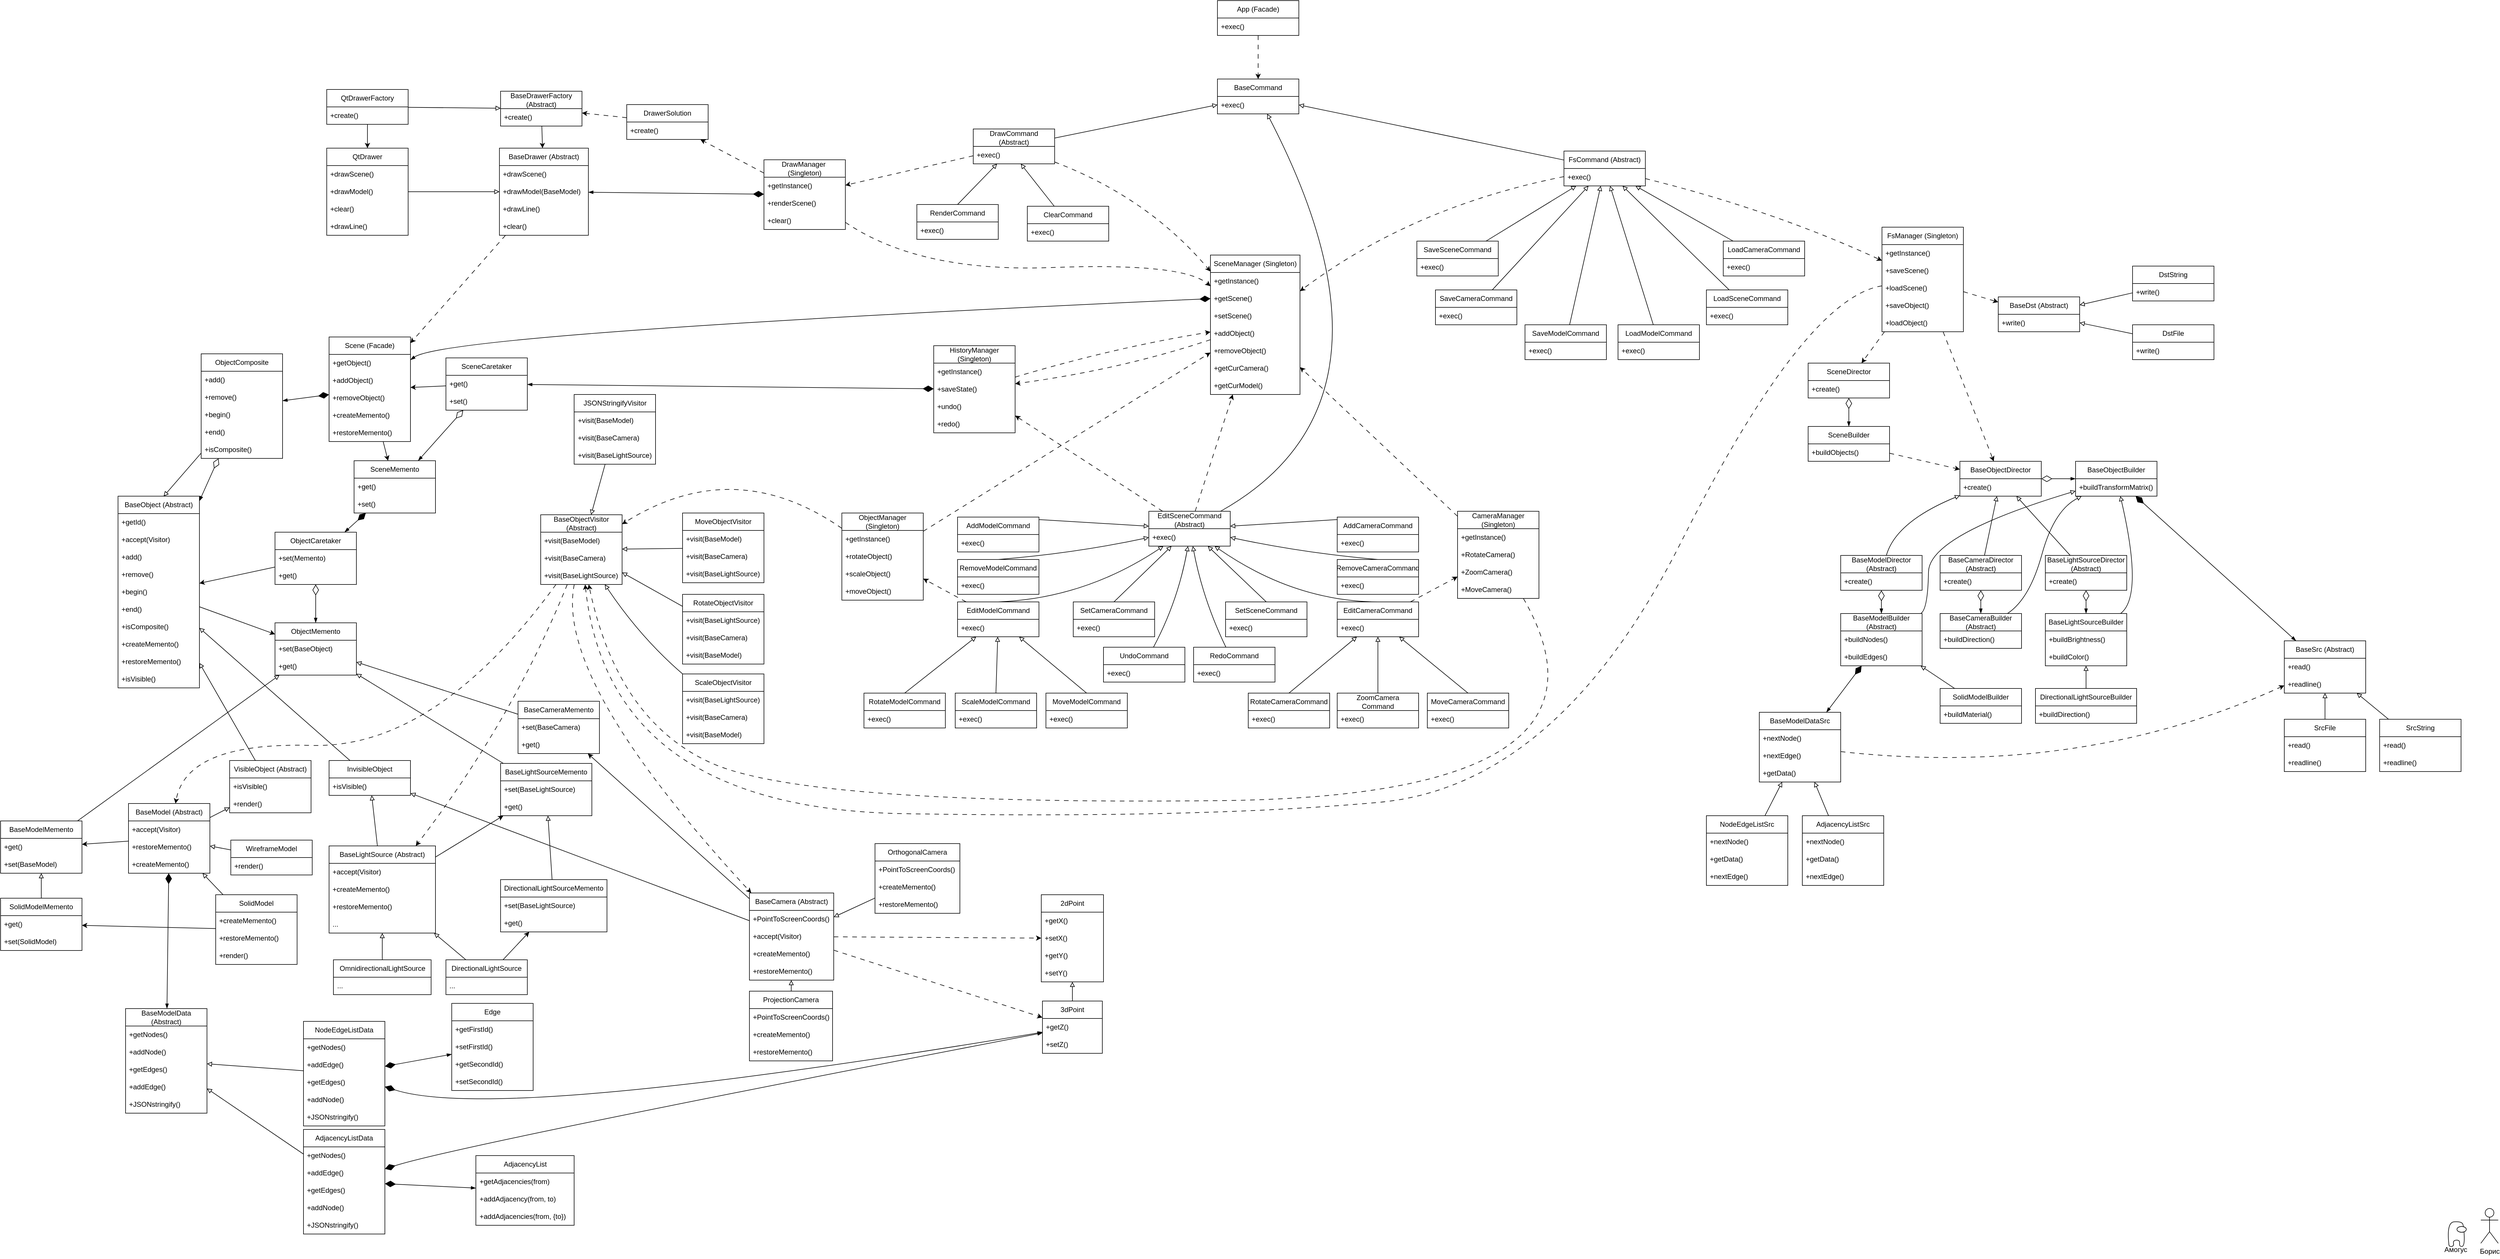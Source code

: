 <mxfile>
    <diagram id="MKe6oG85zJu4MhS4EtL9" name="Page-1">
        <mxGraphModel dx="2854" dy="1514" grid="0" gridSize="10" guides="1" tooltips="1" connect="1" arrows="1" fold="1" page="0" pageScale="1" pageWidth="3000" pageHeight="3000" background="none" math="0" shadow="0">
            <root>
                <mxCell id="0"/>
                <mxCell id="1" parent="0"/>
                <mxCell id="29" value="App (Facade)" style="swimlane;fontStyle=0;childLayout=stackLayout;horizontal=1;startSize=30;horizontalStack=0;resizeParent=1;resizeParentMax=0;resizeLast=0;collapsible=1;marginBottom=0;whiteSpace=wrap;html=1;" parent="1" vertex="1">
                    <mxGeometry x="714" y="-797" width="140" height="60" as="geometry"/>
                </mxCell>
                <mxCell id="30" value="+exec()" style="text;strokeColor=none;fillColor=none;align=left;verticalAlign=middle;spacingLeft=4;spacingRight=4;overflow=hidden;points=[[0,0.5],[1,0.5]];portConstraint=eastwest;rotatable=0;whiteSpace=wrap;html=1;" parent="29" vertex="1">
                    <mxGeometry y="30" width="140" height="30" as="geometry"/>
                </mxCell>
                <mxCell id="73" value="BaseCommand" style="swimlane;fontStyle=0;childLayout=stackLayout;horizontal=1;startSize=30;horizontalStack=0;resizeParent=1;resizeParentMax=0;resizeLast=0;collapsible=1;marginBottom=0;whiteSpace=wrap;html=1;" parent="1" vertex="1">
                    <mxGeometry x="714" y="-662" width="140" height="60" as="geometry"/>
                </mxCell>
                <mxCell id="74" value="+exec()" style="text;strokeColor=none;fillColor=none;align=left;verticalAlign=middle;spacingLeft=4;spacingRight=4;overflow=hidden;points=[[0,0.5],[1,0.5]];portConstraint=eastwest;rotatable=0;whiteSpace=wrap;html=1;" parent="73" vertex="1">
                    <mxGeometry y="30" width="140" height="30" as="geometry"/>
                </mxCell>
                <mxCell id="78" value="" style="endArrow=classic;html=1;dashed=1;dashPattern=8 8;entryX=0.5;entryY=0;entryDx=0;entryDy=0;curved=1;" parent="1" source="30" target="73" edge="1">
                    <mxGeometry width="50" height="50" relative="1" as="geometry">
                        <mxPoint x="723" y="-513" as="sourcePoint"/>
                        <mxPoint x="773" y="-563" as="targetPoint"/>
                    </mxGeometry>
                </mxCell>
                <mxCell id="80" value="DrawCommand (Abstract)" style="swimlane;fontStyle=0;childLayout=stackLayout;horizontal=1;startSize=30;horizontalStack=0;resizeParent=1;resizeParentMax=0;resizeLast=0;collapsible=1;marginBottom=0;whiteSpace=wrap;html=1;" parent="1" vertex="1">
                    <mxGeometry x="294" y="-576" width="140" height="60" as="geometry"/>
                </mxCell>
                <mxCell id="81" value="+exec()" style="text;strokeColor=none;fillColor=none;align=left;verticalAlign=middle;spacingLeft=4;spacingRight=4;overflow=hidden;points=[[0,0.5],[1,0.5]];portConstraint=eastwest;rotatable=0;whiteSpace=wrap;html=1;" parent="80" vertex="1">
                    <mxGeometry y="30" width="140" height="30" as="geometry"/>
                </mxCell>
                <mxCell id="84" value="EditSceneCommand (Abstract)" style="swimlane;fontStyle=0;childLayout=stackLayout;horizontal=1;startSize=30;horizontalStack=0;resizeParent=1;resizeParentMax=0;resizeLast=0;collapsible=1;marginBottom=0;whiteSpace=wrap;html=1;" parent="1" vertex="1">
                    <mxGeometry x="596" y="82" width="140" height="60" as="geometry"/>
                </mxCell>
                <mxCell id="85" value="+exec()" style="text;strokeColor=none;fillColor=none;align=left;verticalAlign=middle;spacingLeft=4;spacingRight=4;overflow=hidden;points=[[0,0.5],[1,0.5]];portConstraint=eastwest;rotatable=0;whiteSpace=wrap;html=1;" parent="84" vertex="1">
                    <mxGeometry y="30" width="140" height="30" as="geometry"/>
                </mxCell>
                <mxCell id="86" value="FsCommand (Abstract)" style="swimlane;fontStyle=0;childLayout=stackLayout;horizontal=1;startSize=30;horizontalStack=0;resizeParent=1;resizeParentMax=0;resizeLast=0;collapsible=1;marginBottom=0;whiteSpace=wrap;html=1;" parent="1" vertex="1">
                    <mxGeometry x="1310" y="-538" width="140" height="60" as="geometry"/>
                </mxCell>
                <mxCell id="87" value="+exec()" style="text;strokeColor=none;fillColor=none;align=left;verticalAlign=middle;spacingLeft=4;spacingRight=4;overflow=hidden;points=[[0,0.5],[1,0.5]];portConstraint=eastwest;rotatable=0;whiteSpace=wrap;html=1;" parent="86" vertex="1">
                    <mxGeometry y="30" width="140" height="30" as="geometry"/>
                </mxCell>
                <mxCell id="88" value="" style="endArrow=block;html=1;endFill=0;curved=1;" parent="1" source="84" target="73" edge="1">
                    <mxGeometry width="50" height="50" relative="1" as="geometry">
                        <mxPoint x="837" y="-539" as="sourcePoint"/>
                        <mxPoint x="887" y="-589" as="targetPoint"/>
                        <Array as="points">
                            <mxPoint x="1056" y="-107"/>
                        </Array>
                    </mxGeometry>
                </mxCell>
                <mxCell id="89" value="" style="endArrow=block;html=1;endFill=0;curved=1;" parent="1" source="80" target="73" edge="1">
                    <mxGeometry width="50" height="50" relative="1" as="geometry">
                        <mxPoint x="548" y="-539" as="sourcePoint"/>
                        <mxPoint x="598" y="-589" as="targetPoint"/>
                    </mxGeometry>
                </mxCell>
                <mxCell id="90" value="" style="endArrow=block;html=1;endFill=0;curved=1;" parent="1" source="86" target="73" edge="1">
                    <mxGeometry width="50" height="50" relative="1" as="geometry">
                        <mxPoint x="964" y="-552" as="sourcePoint"/>
                        <mxPoint x="1014" y="-602" as="targetPoint"/>
                    </mxGeometry>
                </mxCell>
                <mxCell id="91" value="RenderCommand" style="swimlane;fontStyle=0;childLayout=stackLayout;horizontal=1;startSize=30;horizontalStack=0;resizeParent=1;resizeParentMax=0;resizeLast=0;collapsible=1;marginBottom=0;whiteSpace=wrap;html=1;" parent="1" vertex="1">
                    <mxGeometry x="197" y="-446" width="140" height="60" as="geometry"/>
                </mxCell>
                <mxCell id="92" value="+exec()" style="text;strokeColor=none;fillColor=none;align=left;verticalAlign=middle;spacingLeft=4;spacingRight=4;overflow=hidden;points=[[0,0.5],[1,0.5]];portConstraint=eastwest;rotatable=0;whiteSpace=wrap;html=1;" parent="91" vertex="1">
                    <mxGeometry y="30" width="140" height="30" as="geometry"/>
                </mxCell>
                <mxCell id="97" value="" style="endArrow=block;html=1;endFill=0;exitX=0.5;exitY=0;exitDx=0;exitDy=0;curved=1;" parent="1" source="91" target="80" edge="1">
                    <mxGeometry width="50" height="50" relative="1" as="geometry">
                        <mxPoint x="140" y="-330" as="sourcePoint"/>
                        <mxPoint x="190" y="-380" as="targetPoint"/>
                    </mxGeometry>
                </mxCell>
                <mxCell id="98" value="EditModelCommand" style="swimlane;fontStyle=0;childLayout=stackLayout;horizontal=1;startSize=30;horizontalStack=0;resizeParent=1;resizeParentMax=0;resizeLast=0;collapsible=1;marginBottom=0;whiteSpace=wrap;html=1;" parent="1" vertex="1">
                    <mxGeometry x="267" y="238" width="140" height="60" as="geometry"/>
                </mxCell>
                <mxCell id="99" value="+exec()" style="text;strokeColor=none;fillColor=none;align=left;verticalAlign=middle;spacingLeft=4;spacingRight=4;overflow=hidden;points=[[0,0.5],[1,0.5]];portConstraint=eastwest;rotatable=0;whiteSpace=wrap;html=1;" parent="98" vertex="1">
                    <mxGeometry y="30" width="140" height="30" as="geometry"/>
                </mxCell>
                <mxCell id="107" value="" style="endArrow=block;html=1;endFill=0;exitX=0.5;exitY=0;exitDx=0;exitDy=0;curved=1;" parent="1" source="98" target="84" edge="1">
                    <mxGeometry width="50" height="50" relative="1" as="geometry">
                        <mxPoint x="599" y="236" as="sourcePoint"/>
                        <mxPoint x="649" y="186" as="targetPoint"/>
                        <Array as="points">
                            <mxPoint x="486" y="232"/>
                        </Array>
                    </mxGeometry>
                </mxCell>
                <mxCell id="110" value="SaveSceneCommand" style="swimlane;fontStyle=0;childLayout=stackLayout;horizontal=1;startSize=30;horizontalStack=0;resizeParent=1;resizeParentMax=0;resizeLast=0;collapsible=1;marginBottom=0;whiteSpace=wrap;html=1;" parent="1" vertex="1">
                    <mxGeometry x="1057" y="-383" width="140" height="60" as="geometry"/>
                </mxCell>
                <mxCell id="111" value="+exec()" style="text;strokeColor=none;fillColor=none;align=left;verticalAlign=middle;spacingLeft=4;spacingRight=4;overflow=hidden;points=[[0,0.5],[1,0.5]];portConstraint=eastwest;rotatable=0;whiteSpace=wrap;html=1;" parent="110" vertex="1">
                    <mxGeometry y="30" width="140" height="30" as="geometry"/>
                </mxCell>
                <mxCell id="112" value="LoadSceneCommand" style="swimlane;fontStyle=0;childLayout=stackLayout;horizontal=1;startSize=30;horizontalStack=0;resizeParent=1;resizeParentMax=0;resizeLast=0;collapsible=1;marginBottom=0;whiteSpace=wrap;html=1;" parent="1" vertex="1">
                    <mxGeometry x="1555" y="-299" width="140" height="60" as="geometry"/>
                </mxCell>
                <mxCell id="113" value="+exec()" style="text;strokeColor=none;fillColor=none;align=left;verticalAlign=middle;spacingLeft=4;spacingRight=4;overflow=hidden;points=[[0,0.5],[1,0.5]];portConstraint=eastwest;rotatable=0;whiteSpace=wrap;html=1;" parent="112" vertex="1">
                    <mxGeometry y="30" width="140" height="30" as="geometry"/>
                </mxCell>
                <mxCell id="114" value="SaveModelCommand" style="swimlane;fontStyle=0;childLayout=stackLayout;horizontal=1;startSize=30;horizontalStack=0;resizeParent=1;resizeParentMax=0;resizeLast=0;collapsible=1;marginBottom=0;whiteSpace=wrap;html=1;" parent="1" vertex="1">
                    <mxGeometry x="1243" y="-239" width="140" height="60" as="geometry"/>
                </mxCell>
                <mxCell id="115" value="+exec()" style="text;strokeColor=none;fillColor=none;align=left;verticalAlign=middle;spacingLeft=4;spacingRight=4;overflow=hidden;points=[[0,0.5],[1,0.5]];portConstraint=eastwest;rotatable=0;whiteSpace=wrap;html=1;" parent="114" vertex="1">
                    <mxGeometry y="30" width="140" height="30" as="geometry"/>
                </mxCell>
                <mxCell id="116" value="LoadModelCommand" style="swimlane;fontStyle=0;childLayout=stackLayout;horizontal=1;startSize=30;horizontalStack=0;resizeParent=1;resizeParentMax=0;resizeLast=0;collapsible=1;marginBottom=0;whiteSpace=wrap;html=1;" parent="1" vertex="1">
                    <mxGeometry x="1403" y="-239" width="140" height="60" as="geometry"/>
                </mxCell>
                <mxCell id="117" value="+exec()" style="text;strokeColor=none;fillColor=none;align=left;verticalAlign=middle;spacingLeft=4;spacingRight=4;overflow=hidden;points=[[0,0.5],[1,0.5]];portConstraint=eastwest;rotatable=0;whiteSpace=wrap;html=1;" parent="116" vertex="1">
                    <mxGeometry y="30" width="140" height="30" as="geometry"/>
                </mxCell>
                <mxCell id="118" value="SaveCameraCommand" style="swimlane;fontStyle=0;childLayout=stackLayout;horizontal=1;startSize=30;horizontalStack=0;resizeParent=1;resizeParentMax=0;resizeLast=0;collapsible=1;marginBottom=0;whiteSpace=wrap;html=1;" parent="1" vertex="1">
                    <mxGeometry x="1089" y="-299" width="140" height="60" as="geometry"/>
                </mxCell>
                <mxCell id="119" value="+exec()" style="text;strokeColor=none;fillColor=none;align=left;verticalAlign=middle;spacingLeft=4;spacingRight=4;overflow=hidden;points=[[0,0.5],[1,0.5]];portConstraint=eastwest;rotatable=0;whiteSpace=wrap;html=1;" parent="118" vertex="1">
                    <mxGeometry y="30" width="140" height="30" as="geometry"/>
                </mxCell>
                <mxCell id="120" value="LoadCameraCommand" style="swimlane;fontStyle=0;childLayout=stackLayout;horizontal=1;startSize=30;horizontalStack=0;resizeParent=1;resizeParentMax=0;resizeLast=0;collapsible=1;marginBottom=0;whiteSpace=wrap;html=1;" parent="1" vertex="1">
                    <mxGeometry x="1584" y="-383" width="140" height="60" as="geometry"/>
                </mxCell>
                <mxCell id="121" value="+exec()" style="text;strokeColor=none;fillColor=none;align=left;verticalAlign=middle;spacingLeft=4;spacingRight=4;overflow=hidden;points=[[0,0.5],[1,0.5]];portConstraint=eastwest;rotatable=0;whiteSpace=wrap;html=1;" parent="120" vertex="1">
                    <mxGeometry y="30" width="140" height="30" as="geometry"/>
                </mxCell>
                <mxCell id="122" value="" style="endArrow=block;html=1;endFill=0;curved=1;" parent="1" source="110" target="86" edge="1">
                    <mxGeometry width="50" height="50" relative="1" as="geometry">
                        <mxPoint x="1317" y="-347" as="sourcePoint"/>
                        <mxPoint x="1367" y="-397" as="targetPoint"/>
                        <Array as="points"/>
                    </mxGeometry>
                </mxCell>
                <mxCell id="123" value="" style="endArrow=block;html=1;endFill=0;curved=1;" parent="1" source="118" target="86" edge="1">
                    <mxGeometry width="50" height="50" relative="1" as="geometry">
                        <mxPoint x="1317" y="-347" as="sourcePoint"/>
                        <mxPoint x="1367" y="-397" as="targetPoint"/>
                        <Array as="points"/>
                    </mxGeometry>
                </mxCell>
                <mxCell id="124" value="" style="endArrow=block;html=1;endFill=0;curved=1;" parent="1" source="120" target="86" edge="1">
                    <mxGeometry width="50" height="50" relative="1" as="geometry">
                        <mxPoint x="1317" y="-347" as="sourcePoint"/>
                        <mxPoint x="1367" y="-397" as="targetPoint"/>
                    </mxGeometry>
                </mxCell>
                <mxCell id="125" value="" style="endArrow=block;html=1;endFill=0;curved=1;" parent="1" source="114" target="86" edge="1">
                    <mxGeometry width="50" height="50" relative="1" as="geometry">
                        <mxPoint x="1317" y="-347" as="sourcePoint"/>
                        <mxPoint x="1367" y="-397" as="targetPoint"/>
                        <Array as="points"/>
                    </mxGeometry>
                </mxCell>
                <mxCell id="126" value="" style="endArrow=block;html=1;endFill=0;curved=1;" parent="1" source="116" target="86" edge="1">
                    <mxGeometry width="50" height="50" relative="1" as="geometry">
                        <mxPoint x="1317" y="-347" as="sourcePoint"/>
                        <mxPoint x="1367" y="-397" as="targetPoint"/>
                        <Array as="points"/>
                    </mxGeometry>
                </mxCell>
                <mxCell id="127" value="" style="endArrow=block;html=1;endFill=0;curved=1;" parent="1" source="112" target="86" edge="1">
                    <mxGeometry width="50" height="50" relative="1" as="geometry">
                        <mxPoint x="1252" y="-372" as="sourcePoint"/>
                        <mxPoint x="1302" y="-422" as="targetPoint"/>
                        <Array as="points"/>
                    </mxGeometry>
                </mxCell>
                <mxCell id="132" value="" style="edgeStyle=none;curved=1;html=1;startArrow=none;startFill=0;endArrow=block;endFill=0;" parent="1" source="130" target="81" edge="1">
                    <mxGeometry relative="1" as="geometry"/>
                </mxCell>
                <mxCell id="130" value="ClearCommand" style="swimlane;fontStyle=0;childLayout=stackLayout;horizontal=1;startSize=30;horizontalStack=0;resizeParent=1;resizeParentMax=0;resizeLast=0;collapsible=1;marginBottom=0;whiteSpace=wrap;html=1;" parent="1" vertex="1">
                    <mxGeometry x="387" y="-443" width="140" height="60" as="geometry"/>
                </mxCell>
                <mxCell id="131" value="+exec()" style="text;strokeColor=none;fillColor=none;align=left;verticalAlign=middle;spacingLeft=4;spacingRight=4;overflow=hidden;points=[[0,0.5],[1,0.5]];portConstraint=eastwest;rotatable=0;whiteSpace=wrap;html=1;" parent="130" vertex="1">
                    <mxGeometry y="30" width="140" height="30" as="geometry"/>
                </mxCell>
                <mxCell id="139" style="edgeStyle=none;curved=1;html=1;exitX=0.5;exitY=0;exitDx=0;exitDy=0;startArrow=none;startFill=0;endArrow=block;endFill=0;" parent="1" source="137" target="84" edge="1">
                    <mxGeometry relative="1" as="geometry"/>
                </mxCell>
                <mxCell id="137" value="AddModelCommand" style="swimlane;fontStyle=0;childLayout=stackLayout;horizontal=1;startSize=30;horizontalStack=0;resizeParent=1;resizeParentMax=0;resizeLast=0;collapsible=1;marginBottom=0;whiteSpace=wrap;html=1;" parent="1" vertex="1">
                    <mxGeometry x="267" y="92" width="140" height="60" as="geometry"/>
                </mxCell>
                <mxCell id="138" value="+exec()" style="text;strokeColor=none;fillColor=none;align=left;verticalAlign=middle;spacingLeft=4;spacingRight=4;overflow=hidden;points=[[0,0.5],[1,0.5]];portConstraint=eastwest;rotatable=0;whiteSpace=wrap;html=1;" parent="137" vertex="1">
                    <mxGeometry y="30" width="140" height="30" as="geometry"/>
                </mxCell>
                <mxCell id="142" style="edgeStyle=none;curved=1;html=1;exitX=0.5;exitY=0;exitDx=0;exitDy=0;startArrow=none;startFill=0;endArrow=block;endFill=0;" parent="1" source="140" target="84" edge="1">
                    <mxGeometry relative="1" as="geometry">
                        <Array as="points">
                            <mxPoint x="470" y="154"/>
                        </Array>
                    </mxGeometry>
                </mxCell>
                <mxCell id="140" value="RemoveModelCommand" style="swimlane;fontStyle=0;childLayout=stackLayout;horizontal=1;startSize=30;horizontalStack=0;resizeParent=1;resizeParentMax=0;resizeLast=0;collapsible=1;marginBottom=0;whiteSpace=wrap;html=1;" parent="1" vertex="1">
                    <mxGeometry x="267" y="165" width="140" height="60" as="geometry"/>
                </mxCell>
                <mxCell id="141" value="+exec()" style="text;strokeColor=none;fillColor=none;align=left;verticalAlign=middle;spacingLeft=4;spacingRight=4;overflow=hidden;points=[[0,0.5],[1,0.5]];portConstraint=eastwest;rotatable=0;whiteSpace=wrap;html=1;" parent="140" vertex="1">
                    <mxGeometry y="30" width="140" height="30" as="geometry"/>
                </mxCell>
                <mxCell id="145" style="edgeStyle=none;curved=1;html=1;exitX=0.5;exitY=0;exitDx=0;exitDy=0;startArrow=none;startFill=0;endArrow=block;endFill=0;" parent="1" source="143" target="98" edge="1">
                    <mxGeometry relative="1" as="geometry"/>
                </mxCell>
                <mxCell id="143" value="RotateModelCommand" style="swimlane;fontStyle=0;childLayout=stackLayout;horizontal=1;startSize=30;horizontalStack=0;resizeParent=1;resizeParentMax=0;resizeLast=0;collapsible=1;marginBottom=0;whiteSpace=wrap;html=1;" parent="1" vertex="1">
                    <mxGeometry x="106" y="395" width="140" height="60" as="geometry"/>
                </mxCell>
                <mxCell id="144" value="+exec()" style="text;strokeColor=none;fillColor=none;align=left;verticalAlign=middle;spacingLeft=4;spacingRight=4;overflow=hidden;points=[[0,0.5],[1,0.5]];portConstraint=eastwest;rotatable=0;whiteSpace=wrap;html=1;" parent="143" vertex="1">
                    <mxGeometry y="30" width="140" height="30" as="geometry"/>
                </mxCell>
                <mxCell id="148" style="edgeStyle=none;curved=1;html=1;exitX=0.5;exitY=0;exitDx=0;exitDy=0;startArrow=none;startFill=0;endArrow=block;endFill=0;" parent="1" source="146" target="98" edge="1">
                    <mxGeometry relative="1" as="geometry"/>
                </mxCell>
                <mxCell id="146" value="ScaleModelCommand" style="swimlane;fontStyle=0;childLayout=stackLayout;horizontal=1;startSize=30;horizontalStack=0;resizeParent=1;resizeParentMax=0;resizeLast=0;collapsible=1;marginBottom=0;whiteSpace=wrap;html=1;" parent="1" vertex="1">
                    <mxGeometry x="263" y="395" width="140" height="60" as="geometry"/>
                </mxCell>
                <mxCell id="147" value="+exec()" style="text;strokeColor=none;fillColor=none;align=left;verticalAlign=middle;spacingLeft=4;spacingRight=4;overflow=hidden;points=[[0,0.5],[1,0.5]];portConstraint=eastwest;rotatable=0;whiteSpace=wrap;html=1;" parent="146" vertex="1">
                    <mxGeometry y="30" width="140" height="30" as="geometry"/>
                </mxCell>
                <mxCell id="151" style="edgeStyle=none;curved=1;html=1;exitX=0.5;exitY=0;exitDx=0;exitDy=0;startArrow=none;startFill=0;endArrow=block;endFill=0;" parent="1" source="149" target="98" edge="1">
                    <mxGeometry relative="1" as="geometry"/>
                </mxCell>
                <mxCell id="149" value="MoveModelCommand" style="swimlane;fontStyle=0;childLayout=stackLayout;horizontal=1;startSize=30;horizontalStack=0;resizeParent=1;resizeParentMax=0;resizeLast=0;collapsible=1;marginBottom=0;whiteSpace=wrap;html=1;" parent="1" vertex="1">
                    <mxGeometry x="419" y="395" width="140" height="60" as="geometry"/>
                </mxCell>
                <mxCell id="150" value="+exec()" style="text;strokeColor=none;fillColor=none;align=left;verticalAlign=middle;spacingLeft=4;spacingRight=4;overflow=hidden;points=[[0,0.5],[1,0.5]];portConstraint=eastwest;rotatable=0;whiteSpace=wrap;html=1;" parent="149" vertex="1">
                    <mxGeometry y="30" width="140" height="30" as="geometry"/>
                </mxCell>
                <mxCell id="152" value="EditCameraCommand" style="swimlane;fontStyle=0;childLayout=stackLayout;horizontal=1;startSize=30;horizontalStack=0;resizeParent=1;resizeParentMax=0;resizeLast=0;collapsible=1;marginBottom=0;whiteSpace=wrap;html=1;" parent="1" vertex="1">
                    <mxGeometry x="920" y="238" width="140" height="60" as="geometry"/>
                </mxCell>
                <mxCell id="153" value="+exec()" style="text;strokeColor=none;fillColor=none;align=left;verticalAlign=middle;spacingLeft=4;spacingRight=4;overflow=hidden;points=[[0,0.5],[1,0.5]];portConstraint=eastwest;rotatable=0;whiteSpace=wrap;html=1;" parent="152" vertex="1">
                    <mxGeometry y="30" width="140" height="30" as="geometry"/>
                </mxCell>
                <mxCell id="154" value="" style="endArrow=block;html=1;endFill=0;exitX=0.5;exitY=0;exitDx=0;exitDy=0;curved=1;" parent="1" source="152" target="84" edge="1">
                    <mxGeometry width="50" height="50" relative="1" as="geometry">
                        <mxPoint x="1252" y="241" as="sourcePoint"/>
                        <mxPoint x="1274" y="147" as="targetPoint"/>
                        <Array as="points">
                            <mxPoint x="846" y="237"/>
                        </Array>
                    </mxGeometry>
                </mxCell>
                <mxCell id="155" style="edgeStyle=none;curved=1;html=1;exitX=0.5;exitY=0;exitDx=0;exitDy=0;startArrow=none;startFill=0;endArrow=block;endFill=0;" parent="1" source="156" target="84" edge="1">
                    <mxGeometry relative="1" as="geometry">
                        <mxPoint x="1249" y="112.745" as="targetPoint"/>
                    </mxGeometry>
                </mxCell>
                <mxCell id="156" value="AddCameraCommand" style="swimlane;fontStyle=0;childLayout=stackLayout;horizontal=1;startSize=30;horizontalStack=0;resizeParent=1;resizeParentMax=0;resizeLast=0;collapsible=1;marginBottom=0;whiteSpace=wrap;html=1;" parent="1" vertex="1">
                    <mxGeometry x="920" y="92" width="140" height="60" as="geometry"/>
                </mxCell>
                <mxCell id="157" value="+exec()" style="text;strokeColor=none;fillColor=none;align=left;verticalAlign=middle;spacingLeft=4;spacingRight=4;overflow=hidden;points=[[0,0.5],[1,0.5]];portConstraint=eastwest;rotatable=0;whiteSpace=wrap;html=1;" parent="156" vertex="1">
                    <mxGeometry y="30" width="140" height="30" as="geometry"/>
                </mxCell>
                <mxCell id="158" style="edgeStyle=none;curved=1;html=1;exitX=0.5;exitY=0;exitDx=0;exitDy=0;startArrow=none;startFill=0;endArrow=block;endFill=0;" parent="1" source="159" target="84" edge="1">
                    <mxGeometry relative="1" as="geometry">
                        <mxPoint x="1249" y="128.277" as="targetPoint"/>
                        <Array as="points">
                            <mxPoint x="863" y="154"/>
                        </Array>
                    </mxGeometry>
                </mxCell>
                <mxCell id="159" value="RemoveCameraCommand" style="swimlane;fontStyle=0;childLayout=stackLayout;horizontal=1;startSize=30;horizontalStack=0;resizeParent=1;resizeParentMax=0;resizeLast=0;collapsible=1;marginBottom=0;whiteSpace=wrap;html=1;" parent="1" vertex="1">
                    <mxGeometry x="920" y="165" width="140" height="60" as="geometry"/>
                </mxCell>
                <mxCell id="160" value="+exec()" style="text;strokeColor=none;fillColor=none;align=left;verticalAlign=middle;spacingLeft=4;spacingRight=4;overflow=hidden;points=[[0,0.5],[1,0.5]];portConstraint=eastwest;rotatable=0;whiteSpace=wrap;html=1;" parent="159" vertex="1">
                    <mxGeometry y="30" width="140" height="30" as="geometry"/>
                </mxCell>
                <mxCell id="161" style="edgeStyle=none;curved=1;html=1;exitX=0.5;exitY=0;exitDx=0;exitDy=0;startArrow=none;startFill=0;endArrow=block;endFill=0;" parent="1" source="162" target="152" edge="1">
                    <mxGeometry relative="1" as="geometry"/>
                </mxCell>
                <mxCell id="162" value="RotateCameraCommand" style="swimlane;fontStyle=0;childLayout=stackLayout;horizontal=1;startSize=30;horizontalStack=0;resizeParent=1;resizeParentMax=0;resizeLast=0;collapsible=1;marginBottom=0;whiteSpace=wrap;html=1;" parent="1" vertex="1">
                    <mxGeometry x="767" y="395" width="140" height="60" as="geometry"/>
                </mxCell>
                <mxCell id="163" value="+exec()" style="text;strokeColor=none;fillColor=none;align=left;verticalAlign=middle;spacingLeft=4;spacingRight=4;overflow=hidden;points=[[0,0.5],[1,0.5]];portConstraint=eastwest;rotatable=0;whiteSpace=wrap;html=1;" parent="162" vertex="1">
                    <mxGeometry y="30" width="140" height="30" as="geometry"/>
                </mxCell>
                <mxCell id="164" style="edgeStyle=none;curved=1;html=1;exitX=0.5;exitY=0;exitDx=0;exitDy=0;startArrow=none;startFill=0;endArrow=block;endFill=0;" parent="1" source="165" target="152" edge="1">
                    <mxGeometry relative="1" as="geometry"/>
                </mxCell>
                <mxCell id="165" value="ZoomCamera&lt;br&gt;Command" style="swimlane;fontStyle=0;childLayout=stackLayout;horizontal=1;startSize=30;horizontalStack=0;resizeParent=1;resizeParentMax=0;resizeLast=0;collapsible=1;marginBottom=0;whiteSpace=wrap;html=1;" parent="1" vertex="1">
                    <mxGeometry x="920" y="395" width="140" height="60" as="geometry"/>
                </mxCell>
                <mxCell id="166" value="+exec()" style="text;strokeColor=none;fillColor=none;align=left;verticalAlign=middle;spacingLeft=4;spacingRight=4;overflow=hidden;points=[[0,0.5],[1,0.5]];portConstraint=eastwest;rotatable=0;whiteSpace=wrap;html=1;" parent="165" vertex="1">
                    <mxGeometry y="30" width="140" height="30" as="geometry"/>
                </mxCell>
                <mxCell id="167" style="edgeStyle=none;curved=1;html=1;exitX=0.5;exitY=0;exitDx=0;exitDy=0;startArrow=none;startFill=0;endArrow=block;endFill=0;" parent="1" source="168" target="152" edge="1">
                    <mxGeometry relative="1" as="geometry"/>
                </mxCell>
                <mxCell id="168" value="MoveCameraCommand" style="swimlane;fontStyle=0;childLayout=stackLayout;horizontal=1;startSize=30;horizontalStack=0;resizeParent=1;resizeParentMax=0;resizeLast=0;collapsible=1;marginBottom=0;whiteSpace=wrap;html=1;" parent="1" vertex="1">
                    <mxGeometry x="1075" y="395" width="140" height="60" as="geometry"/>
                </mxCell>
                <mxCell id="169" value="+exec()" style="text;strokeColor=none;fillColor=none;align=left;verticalAlign=middle;spacingLeft=4;spacingRight=4;overflow=hidden;points=[[0,0.5],[1,0.5]];portConstraint=eastwest;rotatable=0;whiteSpace=wrap;html=1;" parent="168" vertex="1">
                    <mxGeometry y="30" width="140" height="30" as="geometry"/>
                </mxCell>
                <mxCell id="172" style="edgeStyle=none;curved=1;html=1;exitX=0.5;exitY=0;exitDx=0;exitDy=0;startArrow=none;startFill=0;endArrow=block;endFill=0;" parent="1" source="170" target="84" edge="1">
                    <mxGeometry relative="1" as="geometry">
                        <Array as="points"/>
                    </mxGeometry>
                </mxCell>
                <mxCell id="170" value="SetCameraCommand" style="swimlane;fontStyle=0;childLayout=stackLayout;horizontal=1;startSize=30;horizontalStack=0;resizeParent=1;resizeParentMax=0;resizeLast=0;collapsible=1;marginBottom=0;whiteSpace=wrap;html=1;" parent="1" vertex="1">
                    <mxGeometry x="466" y="238" width="140" height="60" as="geometry"/>
                </mxCell>
                <mxCell id="171" value="+exec()" style="text;strokeColor=none;fillColor=none;align=left;verticalAlign=middle;spacingLeft=4;spacingRight=4;overflow=hidden;points=[[0,0.5],[1,0.5]];portConstraint=eastwest;rotatable=0;whiteSpace=wrap;html=1;" parent="170" vertex="1">
                    <mxGeometry y="30" width="140" height="30" as="geometry"/>
                </mxCell>
                <mxCell id="177" value="DrawManager&amp;nbsp; (Singleton)" style="swimlane;fontStyle=0;childLayout=stackLayout;horizontal=1;startSize=30;horizontalStack=0;resizeParent=1;resizeParentMax=0;resizeLast=0;collapsible=1;marginBottom=0;whiteSpace=wrap;html=1;" parent="1" vertex="1">
                    <mxGeometry x="-66" y="-523" width="140" height="120" as="geometry"/>
                </mxCell>
                <mxCell id="174" value="+getInstance()" style="text;strokeColor=none;fillColor=none;align=left;verticalAlign=middle;spacingLeft=4;spacingRight=4;overflow=hidden;points=[[0,0.5],[1,0.5]];portConstraint=eastwest;rotatable=0;whiteSpace=wrap;html=1;" parent="177" vertex="1">
                    <mxGeometry y="30" width="140" height="30" as="geometry"/>
                </mxCell>
                <mxCell id="178" value="+renderScene()" style="text;strokeColor=none;fillColor=none;align=left;verticalAlign=middle;spacingLeft=4;spacingRight=4;overflow=hidden;points=[[0,0.5],[1,0.5]];portConstraint=eastwest;rotatable=0;whiteSpace=wrap;html=1;" parent="177" vertex="1">
                    <mxGeometry y="60" width="140" height="30" as="geometry"/>
                </mxCell>
                <mxCell id="183" value="+clear()" style="text;strokeColor=none;fillColor=none;align=left;verticalAlign=middle;spacingLeft=4;spacingRight=4;overflow=hidden;points=[[0,0.5],[1,0.5]];portConstraint=eastwest;rotatable=0;whiteSpace=wrap;html=1;" parent="177" vertex="1">
                    <mxGeometry y="90" width="140" height="30" as="geometry"/>
                </mxCell>
                <mxCell id="182" style="edgeStyle=none;curved=1;html=1;exitX=0.5;exitY=0;exitDx=0;exitDy=0;startArrow=none;startFill=0;endArrow=block;endFill=0;" parent="1" source="180" target="84" edge="1">
                    <mxGeometry relative="1" as="geometry"/>
                </mxCell>
                <mxCell id="180" value="SetSceneCommand" style="swimlane;fontStyle=0;childLayout=stackLayout;horizontal=1;startSize=30;horizontalStack=0;resizeParent=1;resizeParentMax=0;resizeLast=0;collapsible=1;marginBottom=0;whiteSpace=wrap;html=1;" parent="1" vertex="1">
                    <mxGeometry x="728" y="238" width="140" height="60" as="geometry"/>
                </mxCell>
                <mxCell id="181" value="+exec()" style="text;strokeColor=none;fillColor=none;align=left;verticalAlign=middle;spacingLeft=4;spacingRight=4;overflow=hidden;points=[[0,0.5],[1,0.5]];portConstraint=eastwest;rotatable=0;whiteSpace=wrap;html=1;" parent="180" vertex="1">
                    <mxGeometry y="30" width="140" height="30" as="geometry"/>
                </mxCell>
                <mxCell id="184" value="" style="endArrow=classic;html=1;dashed=1;dashPattern=8 8;curved=1;" parent="1" source="80" target="177" edge="1">
                    <mxGeometry width="50" height="50" relative="1" as="geometry">
                        <mxPoint x="259" y="-708" as="sourcePoint"/>
                        <mxPoint x="259" y="-633" as="targetPoint"/>
                    </mxGeometry>
                </mxCell>
                <mxCell id="187" value="FsManager (Singleton)" style="swimlane;fontStyle=0;childLayout=stackLayout;horizontal=1;startSize=30;horizontalStack=0;resizeParent=1;resizeParentMax=0;resizeLast=0;collapsible=1;marginBottom=0;whiteSpace=wrap;html=1;" parent="1" vertex="1">
                    <mxGeometry x="1857" y="-407" width="140" height="180" as="geometry"/>
                </mxCell>
                <mxCell id="186" value="+getInstance()" style="text;strokeColor=none;fillColor=none;align=left;verticalAlign=middle;spacingLeft=4;spacingRight=4;overflow=hidden;points=[[0,0.5],[1,0.5]];portConstraint=eastwest;rotatable=0;whiteSpace=wrap;html=1;" parent="187" vertex="1">
                    <mxGeometry y="30" width="140" height="30" as="geometry"/>
                </mxCell>
                <mxCell id="188" value="+saveScene()" style="text;strokeColor=none;fillColor=none;align=left;verticalAlign=middle;spacingLeft=4;spacingRight=4;overflow=hidden;points=[[0,0.5],[1,0.5]];portConstraint=eastwest;rotatable=0;whiteSpace=wrap;html=1;" parent="187" vertex="1">
                    <mxGeometry y="60" width="140" height="30" as="geometry"/>
                </mxCell>
                <mxCell id="190" value="+loadScene()" style="text;strokeColor=none;fillColor=none;align=left;verticalAlign=middle;spacingLeft=4;spacingRight=4;overflow=hidden;points=[[0,0.5],[1,0.5]];portConstraint=eastwest;rotatable=0;whiteSpace=wrap;html=1;" parent="187" vertex="1">
                    <mxGeometry y="90" width="140" height="30" as="geometry"/>
                </mxCell>
                <mxCell id="191" value="+saveObject()" style="text;strokeColor=none;fillColor=none;align=left;verticalAlign=middle;spacingLeft=4;spacingRight=4;overflow=hidden;points=[[0,0.5],[1,0.5]];portConstraint=eastwest;rotatable=0;whiteSpace=wrap;html=1;" parent="187" vertex="1">
                    <mxGeometry y="120" width="140" height="30" as="geometry"/>
                </mxCell>
                <mxCell id="192" value="+loadObject()" style="text;strokeColor=none;fillColor=none;align=left;verticalAlign=middle;spacingLeft=4;spacingRight=4;overflow=hidden;points=[[0,0.5],[1,0.5]];portConstraint=eastwest;rotatable=0;whiteSpace=wrap;html=1;" parent="187" vertex="1">
                    <mxGeometry y="150" width="140" height="30" as="geometry"/>
                </mxCell>
                <mxCell id="195" value="" style="endArrow=classic;html=1;dashed=1;dashPattern=8 8;curved=1;" parent="1" source="86" target="187" edge="1">
                    <mxGeometry width="50" height="50" relative="1" as="geometry">
                        <mxPoint x="1609" y="-466" as="sourcePoint"/>
                        <mxPoint x="1609" y="-391" as="targetPoint"/>
                        <Array as="points">
                            <mxPoint x="1670" y="-436"/>
                        </Array>
                    </mxGeometry>
                </mxCell>
                <mxCell id="200" value="ObjectManager (Singleton)" style="swimlane;fontStyle=0;childLayout=stackLayout;horizontal=1;startSize=30;horizontalStack=0;resizeParent=1;resizeParentMax=0;resizeLast=0;collapsible=1;marginBottom=0;whiteSpace=wrap;html=1;" parent="1" vertex="1">
                    <mxGeometry x="68" y="85" width="140" height="150" as="geometry"/>
                </mxCell>
                <mxCell id="199" value="+getInstance()" style="text;strokeColor=none;fillColor=none;align=left;verticalAlign=middle;spacingLeft=4;spacingRight=4;overflow=hidden;points=[[0,0.5],[1,0.5]];portConstraint=eastwest;rotatable=0;whiteSpace=wrap;html=1;" parent="200" vertex="1">
                    <mxGeometry y="30" width="140" height="30" as="geometry"/>
                </mxCell>
                <mxCell id="212" value="+rotateObject()" style="text;strokeColor=none;fillColor=none;align=left;verticalAlign=middle;spacingLeft=4;spacingRight=4;overflow=hidden;points=[[0,0.5],[1,0.5]];portConstraint=eastwest;rotatable=0;whiteSpace=wrap;html=1;" parent="200" vertex="1">
                    <mxGeometry y="60" width="140" height="30" as="geometry"/>
                </mxCell>
                <mxCell id="214" value="+scaleObject()" style="text;strokeColor=none;fillColor=none;align=left;verticalAlign=middle;spacingLeft=4;spacingRight=4;overflow=hidden;points=[[0,0.5],[1,0.5]];portConstraint=eastwest;rotatable=0;whiteSpace=wrap;html=1;" parent="200" vertex="1">
                    <mxGeometry y="90" width="140" height="30" as="geometry"/>
                </mxCell>
                <mxCell id="201" value="+moveObject()" style="text;strokeColor=none;fillColor=none;align=left;verticalAlign=middle;spacingLeft=4;spacingRight=4;overflow=hidden;points=[[0,0.5],[1,0.5]];portConstraint=eastwest;rotatable=0;whiteSpace=wrap;html=1;" parent="200" vertex="1">
                    <mxGeometry y="120" width="140" height="30" as="geometry"/>
                </mxCell>
                <mxCell id="208" value="" style="endArrow=classic;html=1;dashed=1;dashPattern=8 8;curved=1;" parent="1" source="98" target="200" edge="1">
                    <mxGeometry width="50" height="50" relative="1" as="geometry">
                        <mxPoint x="105.09" y="167" as="sourcePoint"/>
                        <mxPoint x="201" y="236.311" as="targetPoint"/>
                    </mxGeometry>
                </mxCell>
                <mxCell id="218" value="SceneManager (Singleton)" style="swimlane;fontStyle=0;childLayout=stackLayout;horizontal=1;startSize=30;horizontalStack=0;resizeParent=1;resizeParentMax=0;resizeLast=0;collapsible=1;marginBottom=0;whiteSpace=wrap;html=1;" parent="1" vertex="1">
                    <mxGeometry x="702" y="-359" width="154" height="240" as="geometry"/>
                </mxCell>
                <mxCell id="217" value="+getInstance()" style="text;strokeColor=none;fillColor=none;align=left;verticalAlign=middle;spacingLeft=4;spacingRight=4;overflow=hidden;points=[[0,0.5],[1,0.5]];portConstraint=eastwest;rotatable=0;whiteSpace=wrap;html=1;" parent="218" vertex="1">
                    <mxGeometry y="30" width="154" height="30" as="geometry"/>
                </mxCell>
                <mxCell id="228" value="+getScene()" style="text;strokeColor=none;fillColor=none;align=left;verticalAlign=middle;spacingLeft=4;spacingRight=4;overflow=hidden;points=[[0,0.5],[1,0.5]];portConstraint=eastwest;rotatable=0;whiteSpace=wrap;html=1;" parent="218" vertex="1">
                    <mxGeometry y="60" width="154" height="30" as="geometry"/>
                </mxCell>
                <mxCell id="294" value="+setScene()" style="text;strokeColor=none;fillColor=none;align=left;verticalAlign=middle;spacingLeft=4;spacingRight=4;overflow=hidden;points=[[0,0.5],[1,0.5]];portConstraint=eastwest;rotatable=0;whiteSpace=wrap;html=1;" parent="218" vertex="1">
                    <mxGeometry y="90" width="154" height="30" as="geometry"/>
                </mxCell>
                <mxCell id="269" value="+addObject()" style="text;strokeColor=none;fillColor=none;align=left;verticalAlign=middle;spacingLeft=4;spacingRight=4;overflow=hidden;points=[[0,0.5],[1,0.5]];portConstraint=eastwest;rotatable=0;whiteSpace=wrap;html=1;" parent="218" vertex="1">
                    <mxGeometry y="120" width="154" height="30" as="geometry"/>
                </mxCell>
                <mxCell id="270" value="+removeObject()" style="text;strokeColor=none;fillColor=none;align=left;verticalAlign=middle;spacingLeft=4;spacingRight=4;overflow=hidden;points=[[0,0.5],[1,0.5]];portConstraint=eastwest;rotatable=0;whiteSpace=wrap;html=1;" parent="218" vertex="1">
                    <mxGeometry y="150" width="154" height="30" as="geometry"/>
                </mxCell>
                <mxCell id="266" value="+getCurCamera()" style="text;strokeColor=none;fillColor=none;align=left;verticalAlign=middle;spacingLeft=4;spacingRight=4;overflow=hidden;points=[[0,0.5],[1,0.5]];portConstraint=eastwest;rotatable=0;whiteSpace=wrap;html=1;" parent="218" vertex="1">
                    <mxGeometry y="180" width="154" height="30" as="geometry"/>
                </mxCell>
                <mxCell id="240" value="+getCurModel()" style="text;strokeColor=none;fillColor=none;align=left;verticalAlign=middle;spacingLeft=4;spacingRight=4;overflow=hidden;points=[[0,0.5],[1,0.5]];portConstraint=eastwest;rotatable=0;whiteSpace=wrap;html=1;" parent="218" vertex="1">
                    <mxGeometry y="210" width="154" height="30" as="geometry"/>
                </mxCell>
                <mxCell id="221" value="" style="endArrow=classic;html=1;dashed=1;dashPattern=8 8;curved=1;" parent="1" source="84" target="218" edge="1">
                    <mxGeometry width="50" height="50" relative="1" as="geometry">
                        <mxPoint x="538" y="-134" as="sourcePoint"/>
                        <mxPoint x="666" y="-362" as="targetPoint"/>
                        <Array as="points"/>
                    </mxGeometry>
                </mxCell>
                <mxCell id="225" value="Scene (Facade)" style="swimlane;fontStyle=0;childLayout=stackLayout;horizontal=1;startSize=30;horizontalStack=0;resizeParent=1;resizeParentMax=0;resizeLast=0;collapsible=1;marginBottom=0;whiteSpace=wrap;html=1;" parent="1" vertex="1">
                    <mxGeometry x="-814" y="-218" width="140" height="180" as="geometry"/>
                </mxCell>
                <mxCell id="227" value="+getObject()" style="text;strokeColor=none;fillColor=none;align=left;verticalAlign=middle;spacingLeft=4;spacingRight=4;overflow=hidden;points=[[0,0.5],[1,0.5]];portConstraint=eastwest;rotatable=0;whiteSpace=wrap;html=1;" parent="225" vertex="1">
                    <mxGeometry y="30" width="140" height="30" as="geometry"/>
                </mxCell>
                <mxCell id="250" value="+addObject()" style="text;strokeColor=none;fillColor=none;align=left;verticalAlign=middle;spacingLeft=4;spacingRight=4;overflow=hidden;points=[[0,0.5],[1,0.5]];portConstraint=eastwest;rotatable=0;whiteSpace=wrap;html=1;" parent="225" vertex="1">
                    <mxGeometry y="60" width="140" height="30" as="geometry"/>
                </mxCell>
                <mxCell id="251" value="+removeObject()" style="text;strokeColor=none;fillColor=none;align=left;verticalAlign=middle;spacingLeft=4;spacingRight=4;overflow=hidden;points=[[0,0.5],[1,0.5]];portConstraint=eastwest;rotatable=0;whiteSpace=wrap;html=1;" parent="225" vertex="1">
                    <mxGeometry y="90" width="140" height="30" as="geometry"/>
                </mxCell>
                <mxCell id="353" value="+createMemento()" style="text;strokeColor=none;fillColor=none;align=left;verticalAlign=middle;spacingLeft=4;spacingRight=4;overflow=hidden;points=[[0,0.5],[1,0.5]];portConstraint=eastwest;rotatable=0;whiteSpace=wrap;html=1;" parent="225" vertex="1">
                    <mxGeometry y="120" width="140" height="30" as="geometry"/>
                </mxCell>
                <mxCell id="354" value="+restoreMemento()" style="text;strokeColor=none;fillColor=none;align=left;verticalAlign=middle;spacingLeft=4;spacingRight=4;overflow=hidden;points=[[0,0.5],[1,0.5]];portConstraint=eastwest;rotatable=0;whiteSpace=wrap;html=1;" parent="225" vertex="1">
                    <mxGeometry y="150" width="140" height="30" as="geometry"/>
                </mxCell>
                <mxCell id="243" value="CameraManager (Singleton)" style="swimlane;fontStyle=0;childLayout=stackLayout;horizontal=1;startSize=30;horizontalStack=0;resizeParent=1;resizeParentMax=0;resizeLast=0;collapsible=1;marginBottom=0;whiteSpace=wrap;html=1;" parent="1" vertex="1">
                    <mxGeometry x="1127" y="82" width="140" height="150" as="geometry"/>
                </mxCell>
                <mxCell id="242" value="+getInstance()" style="text;strokeColor=none;fillColor=none;align=left;verticalAlign=middle;spacingLeft=4;spacingRight=4;overflow=hidden;points=[[0,0.5],[1,0.5]];portConstraint=eastwest;rotatable=0;whiteSpace=wrap;html=1;" parent="243" vertex="1">
                    <mxGeometry y="30" width="140" height="30" as="geometry"/>
                </mxCell>
                <mxCell id="255" value="+RotateCamera()" style="text;strokeColor=none;fillColor=none;align=left;verticalAlign=middle;spacingLeft=4;spacingRight=4;overflow=hidden;points=[[0,0.5],[1,0.5]];portConstraint=eastwest;rotatable=0;whiteSpace=wrap;html=1;" parent="243" vertex="1">
                    <mxGeometry y="60" width="140" height="30" as="geometry"/>
                </mxCell>
                <mxCell id="256" value="+ZoomCamera()" style="text;strokeColor=none;fillColor=none;align=left;verticalAlign=middle;spacingLeft=4;spacingRight=4;overflow=hidden;points=[[0,0.5],[1,0.5]];portConstraint=eastwest;rotatable=0;whiteSpace=wrap;html=1;" parent="243" vertex="1">
                    <mxGeometry y="90" width="140" height="30" as="geometry"/>
                </mxCell>
                <mxCell id="257" value="+MoveCamera()" style="text;strokeColor=none;fillColor=none;align=left;verticalAlign=middle;spacingLeft=4;spacingRight=4;overflow=hidden;points=[[0,0.5],[1,0.5]];portConstraint=eastwest;rotatable=0;whiteSpace=wrap;html=1;" parent="243" vertex="1">
                    <mxGeometry y="120" width="140" height="30" as="geometry"/>
                </mxCell>
                <mxCell id="247" value="" style="endArrow=blockThin;html=1;startArrow=diamondThin;startFill=1;endFill=1;exitX=0;exitY=0.5;exitDx=0;exitDy=0;curved=1;startSize=16;" parent="1" source="228" target="225" edge="1">
                    <mxGeometry width="50" height="50" relative="1" as="geometry">
                        <mxPoint x="-15" y="-104" as="sourcePoint"/>
                        <mxPoint x="-351.0" y="-312.13" as="targetPoint"/>
                        <Array as="points">
                            <mxPoint x="-611" y="-224"/>
                        </Array>
                    </mxGeometry>
                </mxCell>
                <mxCell id="264" value="" style="endArrow=classic;html=1;dashed=1;dashPattern=8 8;curved=1;" parent="1" source="152" target="243" edge="1">
                    <mxGeometry width="50" height="50" relative="1" as="geometry">
                        <mxPoint x="512" y="102" as="sourcePoint"/>
                        <mxPoint x="512" y="177" as="targetPoint"/>
                        <Array as="points"/>
                    </mxGeometry>
                </mxCell>
                <mxCell id="273" value="" style="endArrow=classic;html=1;dashed=1;dashPattern=8 8;curved=1;" parent="1" source="80" target="218" edge="1">
                    <mxGeometry width="50" height="50" relative="1" as="geometry">
                        <mxPoint x="152" y="-373" as="sourcePoint"/>
                        <mxPoint x="152" y="-298" as="targetPoint"/>
                        <Array as="points">
                            <mxPoint x="596" y="-457"/>
                        </Array>
                    </mxGeometry>
                </mxCell>
                <mxCell id="275" value="" style="endArrow=classic;html=1;dashed=1;dashPattern=8 8;curved=1;" parent="1" source="86" target="218" edge="1">
                    <mxGeometry width="50" height="50" relative="1" as="geometry">
                        <mxPoint x="794" y="-373" as="sourcePoint"/>
                        <mxPoint x="794" y="-298" as="targetPoint"/>
                        <Array as="points">
                            <mxPoint x="1049" y="-442"/>
                        </Array>
                    </mxGeometry>
                </mxCell>
                <mxCell id="296" value="UndoCommand" style="swimlane;fontStyle=0;childLayout=stackLayout;horizontal=1;startSize=30;horizontalStack=0;resizeParent=1;resizeParentMax=0;resizeLast=0;collapsible=1;marginBottom=0;whiteSpace=wrap;html=1;" parent="1" vertex="1">
                    <mxGeometry x="518" y="316" width="140" height="60" as="geometry"/>
                </mxCell>
                <mxCell id="297" value="+exec()" style="text;strokeColor=none;fillColor=none;align=left;verticalAlign=middle;spacingLeft=4;spacingRight=4;overflow=hidden;points=[[0,0.5],[1,0.5]];portConstraint=eastwest;rotatable=0;whiteSpace=wrap;html=1;" parent="296" vertex="1">
                    <mxGeometry y="30" width="140" height="30" as="geometry"/>
                </mxCell>
                <mxCell id="298" value="RedoCommand" style="swimlane;fontStyle=0;childLayout=stackLayout;horizontal=1;startSize=30;horizontalStack=0;resizeParent=1;resizeParentMax=0;resizeLast=0;collapsible=1;marginBottom=0;whiteSpace=wrap;html=1;" parent="1" vertex="1">
                    <mxGeometry x="673" y="316" width="140" height="60" as="geometry"/>
                </mxCell>
                <mxCell id="299" value="+exec()" style="text;strokeColor=none;fillColor=none;align=left;verticalAlign=middle;spacingLeft=4;spacingRight=4;overflow=hidden;points=[[0,0.5],[1,0.5]];portConstraint=eastwest;rotatable=0;whiteSpace=wrap;html=1;" parent="298" vertex="1">
                    <mxGeometry y="30" width="140" height="30" as="geometry"/>
                </mxCell>
                <mxCell id="300" value="" style="endArrow=block;html=1;endFill=0;curved=1;" parent="1" source="296" target="85" edge="1">
                    <mxGeometry width="50" height="50" relative="1" as="geometry">
                        <mxPoint x="663" y="232" as="sourcePoint"/>
                        <mxPoint x="713" y="182" as="targetPoint"/>
                        <Array as="points">
                            <mxPoint x="646" y="237"/>
                        </Array>
                    </mxGeometry>
                </mxCell>
                <mxCell id="304" value="" style="endArrow=block;html=1;endFill=0;curved=1;startSize=16;" parent="1" source="298" target="84" edge="1">
                    <mxGeometry width="50" height="50" relative="1" as="geometry">
                        <mxPoint x="661" y="232.0" as="sourcePoint"/>
                        <mxPoint x="711" y="182" as="targetPoint"/>
                        <Array as="points">
                            <mxPoint x="689" y="234"/>
                        </Array>
                    </mxGeometry>
                </mxCell>
                <mxCell id="355" value="SceneCaretaker" style="swimlane;fontStyle=0;childLayout=stackLayout;horizontal=1;startSize=30;horizontalStack=0;resizeParent=1;resizeParentMax=0;resizeLast=0;collapsible=1;marginBottom=0;whiteSpace=wrap;html=1;" parent="1" vertex="1">
                    <mxGeometry x="-613" y="-182" width="140" height="90" as="geometry"/>
                </mxCell>
                <mxCell id="357" value="+get()" style="text;strokeColor=none;fillColor=none;align=left;verticalAlign=middle;spacingLeft=4;spacingRight=4;overflow=hidden;points=[[0,0.5],[1,0.5]];portConstraint=eastwest;rotatable=0;whiteSpace=wrap;html=1;" parent="355" vertex="1">
                    <mxGeometry y="30" width="140" height="30" as="geometry"/>
                </mxCell>
                <mxCell id="356" value="+set()" style="text;strokeColor=none;fillColor=none;align=left;verticalAlign=middle;spacingLeft=4;spacingRight=4;overflow=hidden;points=[[0,0.5],[1,0.5]];portConstraint=eastwest;rotatable=0;whiteSpace=wrap;html=1;" parent="355" vertex="1">
                    <mxGeometry y="60" width="140" height="30" as="geometry"/>
                </mxCell>
                <mxCell id="358" value="SceneMemento" style="swimlane;fontStyle=0;childLayout=stackLayout;horizontal=1;startSize=30;horizontalStack=0;resizeParent=1;resizeParentMax=0;resizeLast=0;collapsible=1;marginBottom=0;whiteSpace=wrap;html=1;" parent="1" vertex="1">
                    <mxGeometry x="-771" y="-5" width="140" height="90" as="geometry"/>
                </mxCell>
                <mxCell id="359" value="+get()" style="text;strokeColor=none;fillColor=none;align=left;verticalAlign=middle;spacingLeft=4;spacingRight=4;overflow=hidden;points=[[0,0.5],[1,0.5]];portConstraint=eastwest;rotatable=0;whiteSpace=wrap;html=1;" parent="358" vertex="1">
                    <mxGeometry y="30" width="140" height="30" as="geometry"/>
                </mxCell>
                <mxCell id="360" value="+set()" style="text;strokeColor=none;fillColor=none;align=left;verticalAlign=middle;spacingLeft=4;spacingRight=4;overflow=hidden;points=[[0,0.5],[1,0.5]];portConstraint=eastwest;rotatable=0;whiteSpace=wrap;html=1;" parent="358" vertex="1">
                    <mxGeometry y="60" width="140" height="30" as="geometry"/>
                </mxCell>
                <mxCell id="361" value="" style="endArrow=blockThin;html=1;startArrow=diamondThin;startFill=0;endFill=1;startSize=16;curved=1;" parent="1" source="355" target="358" edge="1">
                    <mxGeometry width="50" height="50" relative="1" as="geometry">
                        <mxPoint x="-887" y="3" as="sourcePoint"/>
                        <mxPoint x="-869" y="61" as="targetPoint"/>
                    </mxGeometry>
                </mxCell>
                <mxCell id="362" value="" style="endArrow=classic;html=1;startSize=16;curved=1;" parent="1" source="225" target="358" edge="1">
                    <mxGeometry width="50" height="50" relative="1" as="geometry">
                        <mxPoint x="-903" y="57" as="sourcePoint"/>
                        <mxPoint x="-853" y="7" as="targetPoint"/>
                    </mxGeometry>
                </mxCell>
                <mxCell id="363" value="" style="endArrow=classic;html=1;startSize=16;curved=1;" parent="1" source="355" target="225" edge="1">
                    <mxGeometry width="50" height="50" relative="1" as="geometry">
                        <mxPoint x="-903" y="57" as="sourcePoint"/>
                        <mxPoint x="-853" y="7" as="targetPoint"/>
                    </mxGeometry>
                </mxCell>
                <mxCell id="367" value="" style="endArrow=blockThin;html=1;startArrow=diamondThin;startFill=1;endFill=1;startSize=16;curved=1;" parent="1" source="887" target="355" edge="1">
                    <mxGeometry width="50" height="50" relative="1" as="geometry">
                        <mxPoint x="403" y="-142" as="sourcePoint"/>
                        <mxPoint x="-27" y="-115" as="targetPoint"/>
                    </mxGeometry>
                </mxCell>
                <mxCell id="370" value="" style="endArrow=blockThin;html=1;startArrow=diamondThin;startFill=1;endFill=1;startSize=16;curved=1;" parent="1" source="358" target="425" edge="1">
                    <mxGeometry width="50" height="50" relative="1" as="geometry">
                        <mxPoint x="-604" y="91" as="sourcePoint"/>
                        <mxPoint x="-1081" y="125" as="targetPoint"/>
                        <Array as="points"/>
                    </mxGeometry>
                </mxCell>
                <mxCell id="371" value="WireframeModel" style="swimlane;fontStyle=0;childLayout=stackLayout;horizontal=1;startSize=30;horizontalStack=0;resizeParent=1;resizeParentMax=0;resizeLast=0;collapsible=1;marginBottom=0;whiteSpace=wrap;html=1;" parent="1" vertex="1">
                    <mxGeometry x="-983" y="648" width="140" height="60" as="geometry"/>
                </mxCell>
                <mxCell id="372" value="+render()" style="text;strokeColor=none;fillColor=none;align=left;verticalAlign=middle;spacingLeft=4;spacingRight=4;overflow=hidden;points=[[0,0.5],[1,0.5]];portConstraint=eastwest;rotatable=0;whiteSpace=wrap;html=1;" parent="371" vertex="1">
                    <mxGeometry y="30" width="140" height="30" as="geometry"/>
                </mxCell>
                <mxCell id="373" value="" style="endArrow=block;html=1;endFill=0;curved=1;startSize=16;" parent="1" source="371" target="434" edge="1">
                    <mxGeometry width="50" height="50" relative="1" as="geometry">
                        <mxPoint x="-844" y="556.0" as="sourcePoint"/>
                        <mxPoint x="-1246.793" y="555" as="targetPoint"/>
                        <Array as="points"/>
                    </mxGeometry>
                </mxCell>
                <mxCell id="374" value="ProjectionCamera" style="swimlane;fontStyle=0;childLayout=stackLayout;horizontal=1;startSize=30;horizontalStack=0;resizeParent=1;resizeParentMax=0;resizeLast=0;collapsible=1;marginBottom=0;whiteSpace=wrap;html=1;" parent="1" vertex="1">
                    <mxGeometry x="-91" y="908" width="143" height="120" as="geometry"/>
                </mxCell>
                <mxCell id="384" value="+PointToScreenCoords()" style="text;strokeColor=none;fillColor=none;align=left;verticalAlign=middle;spacingLeft=4;spacingRight=4;overflow=hidden;points=[[0,0.5],[1,0.5]];portConstraint=eastwest;rotatable=0;whiteSpace=wrap;html=1;" parent="374" vertex="1">
                    <mxGeometry y="30" width="143" height="30" as="geometry"/>
                </mxCell>
                <mxCell id="856" value="+createMemento()" style="text;strokeColor=none;fillColor=none;align=left;verticalAlign=middle;spacingLeft=4;spacingRight=4;overflow=hidden;points=[[0,0.5],[1,0.5]];portConstraint=eastwest;rotatable=0;whiteSpace=wrap;html=1;" vertex="1" parent="374">
                    <mxGeometry y="60" width="143" height="30" as="geometry"/>
                </mxCell>
                <mxCell id="857" value="+restoreMemento()" style="text;strokeColor=none;fillColor=none;align=left;verticalAlign=middle;spacingLeft=4;spacingRight=4;overflow=hidden;points=[[0,0.5],[1,0.5]];portConstraint=eastwest;rotatable=0;whiteSpace=wrap;html=1;" vertex="1" parent="374">
                    <mxGeometry y="90" width="143" height="30" as="geometry"/>
                </mxCell>
                <mxCell id="376" value="OrthogonalCamera" style="swimlane;fontStyle=0;childLayout=stackLayout;horizontal=1;startSize=30;horizontalStack=0;resizeParent=1;resizeParentMax=0;resizeLast=0;collapsible=1;marginBottom=0;whiteSpace=wrap;html=1;" parent="1" vertex="1">
                    <mxGeometry x="125" y="654" width="146" height="120" as="geometry"/>
                </mxCell>
                <mxCell id="385" value="+PointToScreenCoords()" style="text;strokeColor=none;fillColor=none;align=left;verticalAlign=middle;spacingLeft=4;spacingRight=4;overflow=hidden;points=[[0,0.5],[1,0.5]];portConstraint=eastwest;rotatable=0;whiteSpace=wrap;html=1;" parent="376" vertex="1">
                    <mxGeometry y="30" width="146" height="30" as="geometry"/>
                </mxCell>
                <mxCell id="854" value="+createMemento()" style="text;strokeColor=none;fillColor=none;align=left;verticalAlign=middle;spacingLeft=4;spacingRight=4;overflow=hidden;points=[[0,0.5],[1,0.5]];portConstraint=eastwest;rotatable=0;whiteSpace=wrap;html=1;" vertex="1" parent="376">
                    <mxGeometry y="60" width="146" height="30" as="geometry"/>
                </mxCell>
                <mxCell id="855" value="+restoreMemento()" style="text;strokeColor=none;fillColor=none;align=left;verticalAlign=middle;spacingLeft=4;spacingRight=4;overflow=hidden;points=[[0,0.5],[1,0.5]];portConstraint=eastwest;rotatable=0;whiteSpace=wrap;html=1;" vertex="1" parent="376">
                    <mxGeometry y="90" width="146" height="30" as="geometry"/>
                </mxCell>
                <mxCell id="381" value="Борис" style="shape=umlActor;verticalLabelPosition=bottom;verticalAlign=top;html=1;outlineConnect=0;" parent="1" vertex="1">
                    <mxGeometry x="2887" y="1282" width="30" height="60" as="geometry"/>
                </mxCell>
                <mxCell id="387" value="SolidModel" style="swimlane;fontStyle=0;childLayout=stackLayout;horizontal=1;startSize=30;horizontalStack=0;resizeParent=1;resizeParentMax=0;resizeLast=0;collapsible=1;marginBottom=0;whiteSpace=wrap;html=1;" parent="1" vertex="1">
                    <mxGeometry x="-1009" y="742" width="140" height="120" as="geometry"/>
                </mxCell>
                <mxCell id="843" value="+createMemento()" style="text;strokeColor=none;fillColor=none;align=left;verticalAlign=middle;spacingLeft=4;spacingRight=4;overflow=hidden;points=[[0,0.5],[1,0.5]];portConstraint=eastwest;rotatable=0;whiteSpace=wrap;html=1;" vertex="1" parent="387">
                    <mxGeometry y="30" width="140" height="30" as="geometry"/>
                </mxCell>
                <mxCell id="844" value="+restoreMemento()" style="text;strokeColor=none;fillColor=none;align=left;verticalAlign=middle;spacingLeft=4;spacingRight=4;overflow=hidden;points=[[0,0.5],[1,0.5]];portConstraint=eastwest;rotatable=0;whiteSpace=wrap;html=1;" vertex="1" parent="387">
                    <mxGeometry y="60" width="140" height="30" as="geometry"/>
                </mxCell>
                <mxCell id="388" value="+render()" style="text;strokeColor=none;fillColor=none;align=left;verticalAlign=middle;spacingLeft=4;spacingRight=4;overflow=hidden;points=[[0,0.5],[1,0.5]];portConstraint=eastwest;rotatable=0;whiteSpace=wrap;html=1;" parent="387" vertex="1">
                    <mxGeometry y="90" width="140" height="30" as="geometry"/>
                </mxCell>
                <mxCell id="389" value="" style="endArrow=block;html=1;endFill=0;curved=1;startSize=16;" parent="1" source="387" target="434" edge="1">
                    <mxGeometry width="50" height="50" relative="1" as="geometry">
                        <mxPoint x="-920" y="639.0" as="sourcePoint"/>
                        <mxPoint x="-1136.793" y="555" as="targetPoint"/>
                    </mxGeometry>
                </mxCell>
                <mxCell id="398" value="BaseObject (Abstract)" style="swimlane;fontStyle=0;childLayout=stackLayout;horizontal=1;startSize=30;horizontalStack=0;resizeParent=1;resizeParentMax=0;resizeLast=0;collapsible=1;marginBottom=0;whiteSpace=wrap;html=1;" parent="1" vertex="1">
                    <mxGeometry x="-1177" y="56" width="140" height="330" as="geometry"/>
                </mxCell>
                <mxCell id="399" value="+getId()" style="text;strokeColor=none;fillColor=none;align=left;verticalAlign=middle;spacingLeft=4;spacingRight=4;overflow=hidden;points=[[0,0.5],[1,0.5]];portConstraint=eastwest;rotatable=0;whiteSpace=wrap;html=1;" parent="398" vertex="1">
                    <mxGeometry y="30" width="140" height="30" as="geometry"/>
                </mxCell>
                <mxCell id="400" value="+accept(Visitor)" style="text;strokeColor=none;fillColor=none;align=left;verticalAlign=middle;spacingLeft=4;spacingRight=4;overflow=hidden;points=[[0,0.5],[1,0.5]];portConstraint=eastwest;rotatable=0;whiteSpace=wrap;html=1;" parent="398" vertex="1">
                    <mxGeometry y="60" width="140" height="30" as="geometry"/>
                </mxCell>
                <mxCell id="401" value="+add()" style="text;strokeColor=none;fillColor=none;align=left;verticalAlign=middle;spacingLeft=4;spacingRight=4;overflow=hidden;points=[[0,0.5],[1,0.5]];portConstraint=eastwest;rotatable=0;whiteSpace=wrap;html=1;" parent="398" vertex="1">
                    <mxGeometry y="90" width="140" height="30" as="geometry"/>
                </mxCell>
                <mxCell id="402" value="+remove()" style="text;strokeColor=none;fillColor=none;align=left;verticalAlign=middle;spacingLeft=4;spacingRight=4;overflow=hidden;points=[[0,0.5],[1,0.5]];portConstraint=eastwest;rotatable=0;whiteSpace=wrap;html=1;" parent="398" vertex="1">
                    <mxGeometry y="120" width="140" height="30" as="geometry"/>
                </mxCell>
                <mxCell id="403" value="+begin()" style="text;strokeColor=none;fillColor=none;align=left;verticalAlign=middle;spacingLeft=4;spacingRight=4;overflow=hidden;points=[[0,0.5],[1,0.5]];portConstraint=eastwest;rotatable=0;whiteSpace=wrap;html=1;" parent="398" vertex="1">
                    <mxGeometry y="150" width="140" height="30" as="geometry"/>
                </mxCell>
                <mxCell id="404" value="+end()" style="text;strokeColor=none;fillColor=none;align=left;verticalAlign=middle;spacingLeft=4;spacingRight=4;overflow=hidden;points=[[0,0.5],[1,0.5]];portConstraint=eastwest;rotatable=0;whiteSpace=wrap;html=1;" parent="398" vertex="1">
                    <mxGeometry y="180" width="140" height="30" as="geometry"/>
                </mxCell>
                <mxCell id="405" value="+isComposite()" style="text;strokeColor=none;fillColor=none;align=left;verticalAlign=middle;spacingLeft=4;spacingRight=4;overflow=hidden;points=[[0,0.5],[1,0.5]];portConstraint=eastwest;rotatable=0;whiteSpace=wrap;html=1;" parent="398" vertex="1">
                    <mxGeometry y="210" width="140" height="30" as="geometry"/>
                </mxCell>
                <mxCell id="406" value="+createMemento()" style="text;strokeColor=none;fillColor=none;align=left;verticalAlign=middle;spacingLeft=4;spacingRight=4;overflow=hidden;points=[[0,0.5],[1,0.5]];portConstraint=eastwest;rotatable=0;whiteSpace=wrap;html=1;" parent="398" vertex="1">
                    <mxGeometry y="240" width="140" height="30" as="geometry"/>
                </mxCell>
                <mxCell id="433" value="+restoreMemento()" style="text;strokeColor=none;fillColor=none;align=left;verticalAlign=middle;spacingLeft=4;spacingRight=4;overflow=hidden;points=[[0,0.5],[1,0.5]];portConstraint=eastwest;rotatable=0;whiteSpace=wrap;html=1;" parent="398" vertex="1">
                    <mxGeometry y="270" width="140" height="30" as="geometry"/>
                </mxCell>
                <mxCell id="407" value="+isVisible()" style="text;strokeColor=none;fillColor=none;align=left;verticalAlign=middle;spacingLeft=4;spacingRight=4;overflow=hidden;points=[[0,0.5],[1,0.5]];portConstraint=eastwest;rotatable=0;whiteSpace=wrap;html=1;" parent="398" vertex="1">
                    <mxGeometry y="300" width="140" height="30" as="geometry"/>
                </mxCell>
                <mxCell id="409" value="ObjectComposite" style="swimlane;fontStyle=0;childLayout=stackLayout;horizontal=1;startSize=30;horizontalStack=0;resizeParent=1;resizeParentMax=0;resizeLast=0;collapsible=1;marginBottom=0;whiteSpace=wrap;html=1;" parent="1" vertex="1">
                    <mxGeometry x="-1034" y="-189" width="140" height="180" as="geometry"/>
                </mxCell>
                <mxCell id="412" value="+add()" style="text;strokeColor=none;fillColor=none;align=left;verticalAlign=middle;spacingLeft=4;spacingRight=4;overflow=hidden;points=[[0,0.5],[1,0.5]];portConstraint=eastwest;rotatable=0;whiteSpace=wrap;html=1;" parent="409" vertex="1">
                    <mxGeometry y="30" width="140" height="30" as="geometry"/>
                </mxCell>
                <mxCell id="413" value="+remove()" style="text;strokeColor=none;fillColor=none;align=left;verticalAlign=middle;spacingLeft=4;spacingRight=4;overflow=hidden;points=[[0,0.5],[1,0.5]];portConstraint=eastwest;rotatable=0;whiteSpace=wrap;html=1;" parent="409" vertex="1">
                    <mxGeometry y="60" width="140" height="30" as="geometry"/>
                </mxCell>
                <mxCell id="414" value="+begin()" style="text;strokeColor=none;fillColor=none;align=left;verticalAlign=middle;spacingLeft=4;spacingRight=4;overflow=hidden;points=[[0,0.5],[1,0.5]];portConstraint=eastwest;rotatable=0;whiteSpace=wrap;html=1;" parent="409" vertex="1">
                    <mxGeometry y="90" width="140" height="30" as="geometry"/>
                </mxCell>
                <mxCell id="415" value="+end()" style="text;strokeColor=none;fillColor=none;align=left;verticalAlign=middle;spacingLeft=4;spacingRight=4;overflow=hidden;points=[[0,0.5],[1,0.5]];portConstraint=eastwest;rotatable=0;whiteSpace=wrap;html=1;" parent="409" vertex="1">
                    <mxGeometry y="120" width="140" height="30" as="geometry"/>
                </mxCell>
                <mxCell id="416" value="+isComposite()" style="text;strokeColor=none;fillColor=none;align=left;verticalAlign=middle;spacingLeft=4;spacingRight=4;overflow=hidden;points=[[0,0.5],[1,0.5]];portConstraint=eastwest;rotatable=0;whiteSpace=wrap;html=1;" parent="409" vertex="1">
                    <mxGeometry y="150" width="140" height="30" as="geometry"/>
                </mxCell>
                <mxCell id="419" value="" style="endArrow=blockThin;html=1;startArrow=diamondThin;startFill=0;endFill=1;startSize=16;curved=1;" parent="1" source="409" target="398" edge="1">
                    <mxGeometry width="50" height="50" relative="1" as="geometry">
                        <mxPoint x="-866" y="-3" as="sourcePoint"/>
                        <mxPoint x="-848" y="55" as="targetPoint"/>
                    </mxGeometry>
                </mxCell>
                <mxCell id="420" value="" style="endArrow=block;html=1;endFill=0;curved=1;startSize=16;entryX=0.56;entryY=0.001;entryDx=0;entryDy=0;entryPerimeter=0;" parent="1" source="409" target="398" edge="1">
                    <mxGeometry width="50" height="50" relative="1" as="geometry">
                        <mxPoint x="-832" y="1" as="sourcePoint"/>
                        <mxPoint x="-882" y="51.0" as="targetPoint"/>
                        <Array as="points"/>
                    </mxGeometry>
                </mxCell>
                <mxCell id="421" value="" style="endArrow=blockThin;html=1;startArrow=diamondThin;startFill=1;endFill=1;startSize=16;curved=1;" parent="1" source="225" target="409" edge="1">
                    <mxGeometry width="50" height="50" relative="1" as="geometry">
                        <mxPoint x="-931" y="-101" as="sourcePoint"/>
                        <mxPoint x="-913" y="-43" as="targetPoint"/>
                    </mxGeometry>
                </mxCell>
                <mxCell id="422" value="ObjectMemento" style="swimlane;fontStyle=0;childLayout=stackLayout;horizontal=1;startSize=30;horizontalStack=0;resizeParent=1;resizeParentMax=0;resizeLast=0;collapsible=1;marginBottom=0;whiteSpace=wrap;html=1;" parent="1" vertex="1">
                    <mxGeometry x="-907" y="274" width="140" height="90" as="geometry"/>
                </mxCell>
                <mxCell id="423" value="+set(BaseObject)" style="text;strokeColor=none;fillColor=none;align=left;verticalAlign=middle;spacingLeft=4;spacingRight=4;overflow=hidden;points=[[0,0.5],[1,0.5]];portConstraint=eastwest;rotatable=0;whiteSpace=wrap;html=1;" parent="422" vertex="1">
                    <mxGeometry y="30" width="140" height="30" as="geometry"/>
                </mxCell>
                <mxCell id="424" value="+get()" style="text;strokeColor=none;fillColor=none;align=left;verticalAlign=middle;spacingLeft=4;spacingRight=4;overflow=hidden;points=[[0,0.5],[1,0.5]];portConstraint=eastwest;rotatable=0;whiteSpace=wrap;html=1;" parent="422" vertex="1">
                    <mxGeometry y="60" width="140" height="30" as="geometry"/>
                </mxCell>
                <mxCell id="425" value="ObjectCaretaker" style="swimlane;fontStyle=0;childLayout=stackLayout;horizontal=1;startSize=30;horizontalStack=0;resizeParent=1;resizeParentMax=0;resizeLast=0;collapsible=1;marginBottom=0;whiteSpace=wrap;html=1;" parent="1" vertex="1">
                    <mxGeometry x="-907" y="118" width="140" height="90" as="geometry"/>
                </mxCell>
                <mxCell id="426" value="+set(Memento)" style="text;strokeColor=none;fillColor=none;align=left;verticalAlign=middle;spacingLeft=4;spacingRight=4;overflow=hidden;points=[[0,0.5],[1,0.5]];portConstraint=eastwest;rotatable=0;whiteSpace=wrap;html=1;" parent="425" vertex="1">
                    <mxGeometry y="30" width="140" height="30" as="geometry"/>
                </mxCell>
                <mxCell id="427" value="+get()" style="text;strokeColor=none;fillColor=none;align=left;verticalAlign=middle;spacingLeft=4;spacingRight=4;overflow=hidden;points=[[0,0.5],[1,0.5]];portConstraint=eastwest;rotatable=0;whiteSpace=wrap;html=1;" parent="425" vertex="1">
                    <mxGeometry y="60" width="140" height="30" as="geometry"/>
                </mxCell>
                <mxCell id="428" value="" style="endArrow=blockThin;html=1;startArrow=diamondThin;startFill=0;endFill=1;startSize=16;curved=1;" parent="1" source="425" target="422" edge="1">
                    <mxGeometry width="50" height="50" relative="1" as="geometry">
                        <mxPoint x="-1513" y="-154" as="sourcePoint"/>
                        <mxPoint x="-1513" y="-100" as="targetPoint"/>
                    </mxGeometry>
                </mxCell>
                <mxCell id="429" value="" style="endArrow=classic;html=1;startSize=16;curved=1;" parent="1" source="425" target="398" edge="1">
                    <mxGeometry width="50" height="50" relative="1" as="geometry">
                        <mxPoint x="-947" y="49" as="sourcePoint"/>
                        <mxPoint x="-897" y="-1" as="targetPoint"/>
                    </mxGeometry>
                </mxCell>
                <mxCell id="430" value="" style="endArrow=classic;html=1;startSize=16;curved=1;" parent="1" source="398" target="422" edge="1">
                    <mxGeometry width="50" height="50" relative="1" as="geometry">
                        <mxPoint x="-947" y="49" as="sourcePoint"/>
                        <mxPoint x="-897" y="-1" as="targetPoint"/>
                    </mxGeometry>
                </mxCell>
                <mxCell id="431" value="VisibleObject (Abstract)" style="swimlane;fontStyle=0;childLayout=stackLayout;horizontal=1;startSize=30;horizontalStack=0;resizeParent=1;resizeParentMax=0;resizeLast=0;collapsible=1;marginBottom=0;whiteSpace=wrap;html=1;" parent="1" vertex="1">
                    <mxGeometry x="-985" y="511" width="140" height="90" as="geometry"/>
                </mxCell>
                <mxCell id="432" value="+isVisible()" style="text;strokeColor=none;fillColor=none;align=left;verticalAlign=middle;spacingLeft=4;spacingRight=4;overflow=hidden;points=[[0,0.5],[1,0.5]];portConstraint=eastwest;rotatable=0;whiteSpace=wrap;html=1;" parent="431" vertex="1">
                    <mxGeometry y="30" width="140" height="30" as="geometry"/>
                </mxCell>
                <mxCell id="435" value="+render()" style="text;strokeColor=none;fillColor=none;align=left;verticalAlign=middle;spacingLeft=4;spacingRight=4;overflow=hidden;points=[[0,0.5],[1,0.5]];portConstraint=eastwest;rotatable=0;whiteSpace=wrap;html=1;" parent="431" vertex="1">
                    <mxGeometry y="60" width="140" height="30" as="geometry"/>
                </mxCell>
                <mxCell id="434" value="BaseModel (Abstract)" style="swimlane;fontStyle=0;childLayout=stackLayout;horizontal=1;startSize=30;horizontalStack=0;resizeParent=1;resizeParentMax=0;resizeLast=0;collapsible=1;marginBottom=0;whiteSpace=wrap;html=1;" parent="1" vertex="1">
                    <mxGeometry x="-1159" y="585" width="140" height="120" as="geometry"/>
                </mxCell>
                <mxCell id="833" value="+accept(Visitor)" style="text;strokeColor=none;fillColor=none;align=left;verticalAlign=middle;spacingLeft=4;spacingRight=4;overflow=hidden;points=[[0,0.5],[1,0.5]];portConstraint=eastwest;rotatable=0;whiteSpace=wrap;html=1;" vertex="1" parent="434">
                    <mxGeometry y="30" width="140" height="30" as="geometry"/>
                </mxCell>
                <mxCell id="849" value="+restoreMemento()" style="text;strokeColor=none;fillColor=none;align=left;verticalAlign=middle;spacingLeft=4;spacingRight=4;overflow=hidden;points=[[0,0.5],[1,0.5]];portConstraint=eastwest;rotatable=0;whiteSpace=wrap;html=1;" vertex="1" parent="434">
                    <mxGeometry y="60" width="140" height="30" as="geometry"/>
                </mxCell>
                <mxCell id="848" value="+createMemento()" style="text;strokeColor=none;fillColor=none;align=left;verticalAlign=middle;spacingLeft=4;spacingRight=4;overflow=hidden;points=[[0,0.5],[1,0.5]];portConstraint=eastwest;rotatable=0;whiteSpace=wrap;html=1;" vertex="1" parent="434">
                    <mxGeometry y="90" width="140" height="30" as="geometry"/>
                </mxCell>
                <mxCell id="437" value="" style="endArrow=block;html=1;endFill=0;curved=1;startSize=16;" parent="1" source="434" target="431" edge="1">
                    <mxGeometry width="50" height="50" relative="1" as="geometry">
                        <mxPoint x="-765" y="539.0" as="sourcePoint"/>
                        <mxPoint x="-715" y="489" as="targetPoint"/>
                    </mxGeometry>
                </mxCell>
                <mxCell id="438" value="" style="endArrow=block;html=1;endFill=0;curved=1;startSize=16;" parent="1" source="431" target="398" edge="1">
                    <mxGeometry width="50" height="50" relative="1" as="geometry">
                        <mxPoint x="-765" y="539.0" as="sourcePoint"/>
                        <mxPoint x="-703" y="432" as="targetPoint"/>
                    </mxGeometry>
                </mxCell>
                <mxCell id="439" value="InvisibleObject" style="swimlane;fontStyle=0;childLayout=stackLayout;horizontal=1;startSize=30;horizontalStack=0;resizeParent=1;resizeParentMax=0;resizeLast=0;collapsible=1;marginBottom=0;whiteSpace=wrap;html=1;" parent="1" vertex="1">
                    <mxGeometry x="-814" y="511" width="140" height="60" as="geometry"/>
                </mxCell>
                <mxCell id="440" value="+isVisible()" style="text;strokeColor=none;fillColor=none;align=left;verticalAlign=middle;spacingLeft=4;spacingRight=4;overflow=hidden;points=[[0,0.5],[1,0.5]];portConstraint=eastwest;rotatable=0;whiteSpace=wrap;html=1;" parent="439" vertex="1">
                    <mxGeometry y="30" width="140" height="30" as="geometry"/>
                </mxCell>
                <mxCell id="441" value="BaseCamera (Abstract)" style="swimlane;fontStyle=0;childLayout=stackLayout;horizontal=1;startSize=30;horizontalStack=0;resizeParent=1;resizeParentMax=0;resizeLast=0;collapsible=1;marginBottom=0;whiteSpace=wrap;html=1;" parent="1" vertex="1">
                    <mxGeometry x="-91" y="739" width="145" height="150" as="geometry"/>
                </mxCell>
                <mxCell id="442" value="+PointToScreenCoords()" style="text;strokeColor=none;fillColor=none;align=left;verticalAlign=middle;spacingLeft=4;spacingRight=4;overflow=hidden;points=[[0,0.5],[1,0.5]];portConstraint=eastwest;rotatable=0;whiteSpace=wrap;html=1;" parent="441" vertex="1">
                    <mxGeometry y="30" width="145" height="30" as="geometry"/>
                </mxCell>
                <mxCell id="834" value="+accept(Visitor)" style="text;strokeColor=none;fillColor=none;align=left;verticalAlign=middle;spacingLeft=4;spacingRight=4;overflow=hidden;points=[[0,0.5],[1,0.5]];portConstraint=eastwest;rotatable=0;whiteSpace=wrap;html=1;" vertex="1" parent="441">
                    <mxGeometry y="60" width="145" height="30" as="geometry"/>
                </mxCell>
                <mxCell id="852" value="+createMemento()" style="text;strokeColor=none;fillColor=none;align=left;verticalAlign=middle;spacingLeft=4;spacingRight=4;overflow=hidden;points=[[0,0.5],[1,0.5]];portConstraint=eastwest;rotatable=0;whiteSpace=wrap;html=1;" vertex="1" parent="441">
                    <mxGeometry y="90" width="145" height="30" as="geometry"/>
                </mxCell>
                <mxCell id="853" value="+restoreMemento()" style="text;strokeColor=none;fillColor=none;align=left;verticalAlign=middle;spacingLeft=4;spacingRight=4;overflow=hidden;points=[[0,0.5],[1,0.5]];portConstraint=eastwest;rotatable=0;whiteSpace=wrap;html=1;" vertex="1" parent="441">
                    <mxGeometry y="120" width="145" height="30" as="geometry"/>
                </mxCell>
                <mxCell id="444" value="" style="endArrow=block;html=1;endFill=0;curved=1;startSize=16;" parent="1" source="374" target="441" edge="1">
                    <mxGeometry width="50" height="50" relative="1" as="geometry">
                        <mxPoint x="-575" y="637.0" as="sourcePoint"/>
                        <mxPoint x="-525" y="587" as="targetPoint"/>
                    </mxGeometry>
                </mxCell>
                <mxCell id="445" value="" style="endArrow=block;html=1;endFill=0;curved=1;startSize=16;" parent="1" source="376" target="441" edge="1">
                    <mxGeometry width="50" height="50" relative="1" as="geometry">
                        <mxPoint x="-575" y="637.0" as="sourcePoint"/>
                        <mxPoint x="-525" y="587" as="targetPoint"/>
                        <Array as="points"/>
                    </mxGeometry>
                </mxCell>
                <mxCell id="446" value="" style="endArrow=block;html=1;endFill=0;curved=1;startSize=16;" parent="1" source="439" target="398" edge="1">
                    <mxGeometry width="50" height="50" relative="1" as="geometry">
                        <mxPoint x="-765" y="539.0" as="sourcePoint"/>
                        <mxPoint x="-683" y="430" as="targetPoint"/>
                    </mxGeometry>
                </mxCell>
                <mxCell id="447" value="" style="endArrow=block;html=1;endFill=0;curved=1;startSize=16;" parent="1" source="441" target="439" edge="1">
                    <mxGeometry width="50" height="50" relative="1" as="geometry">
                        <mxPoint x="-765" y="539.0" as="sourcePoint"/>
                        <mxPoint x="-715" y="489" as="targetPoint"/>
                    </mxGeometry>
                </mxCell>
                <mxCell id="448" value="BaseLightSource (Abstract)" style="swimlane;fontStyle=0;childLayout=stackLayout;horizontal=1;startSize=30;horizontalStack=0;resizeParent=1;resizeParentMax=0;resizeLast=0;collapsible=1;marginBottom=0;whiteSpace=wrap;html=1;" parent="1" vertex="1">
                    <mxGeometry x="-814" y="658" width="183" height="150" as="geometry"/>
                </mxCell>
                <mxCell id="835" value="+accept(Visitor)" style="text;strokeColor=none;fillColor=none;align=left;verticalAlign=middle;spacingLeft=4;spacingRight=4;overflow=hidden;points=[[0,0.5],[1,0.5]];portConstraint=eastwest;rotatable=0;whiteSpace=wrap;html=1;" vertex="1" parent="448">
                    <mxGeometry y="30" width="183" height="30" as="geometry"/>
                </mxCell>
                <mxCell id="850" value="+createMemento()" style="text;strokeColor=none;fillColor=none;align=left;verticalAlign=middle;spacingLeft=4;spacingRight=4;overflow=hidden;points=[[0,0.5],[1,0.5]];portConstraint=eastwest;rotatable=0;whiteSpace=wrap;html=1;" vertex="1" parent="448">
                    <mxGeometry y="60" width="183" height="30" as="geometry"/>
                </mxCell>
                <mxCell id="851" value="+restoreMemento()" style="text;strokeColor=none;fillColor=none;align=left;verticalAlign=middle;spacingLeft=4;spacingRight=4;overflow=hidden;points=[[0,0.5],[1,0.5]];portConstraint=eastwest;rotatable=0;whiteSpace=wrap;html=1;" vertex="1" parent="448">
                    <mxGeometry y="90" width="183" height="30" as="geometry"/>
                </mxCell>
                <mxCell id="449" value="..." style="text;strokeColor=none;fillColor=none;align=left;verticalAlign=middle;spacingLeft=4;spacingRight=4;overflow=hidden;points=[[0,0.5],[1,0.5]];portConstraint=eastwest;rotatable=0;whiteSpace=wrap;html=1;" parent="448" vertex="1">
                    <mxGeometry y="120" width="183" height="30" as="geometry"/>
                </mxCell>
                <mxCell id="450" value="" style="endArrow=block;html=1;endFill=0;curved=1;startSize=16;" parent="1" source="448" target="439" edge="1">
                    <mxGeometry width="50" height="50" relative="1" as="geometry">
                        <mxPoint x="-654" y="678.0" as="sourcePoint"/>
                        <mxPoint x="-604" y="628" as="targetPoint"/>
                    </mxGeometry>
                </mxCell>
                <mxCell id="451" value="DirectionalLightSource" style="swimlane;fontStyle=0;childLayout=stackLayout;horizontal=1;startSize=30;horizontalStack=0;resizeParent=1;resizeParentMax=0;resizeLast=0;collapsible=1;marginBottom=0;whiteSpace=wrap;html=1;" parent="1" vertex="1">
                    <mxGeometry x="-613" y="854" width="140" height="60" as="geometry"/>
                </mxCell>
                <mxCell id="452" value="..." style="text;strokeColor=none;fillColor=none;align=left;verticalAlign=middle;spacingLeft=4;spacingRight=4;overflow=hidden;points=[[0,0.5],[1,0.5]];portConstraint=eastwest;rotatable=0;whiteSpace=wrap;html=1;" parent="451" vertex="1">
                    <mxGeometry y="30" width="140" height="30" as="geometry"/>
                </mxCell>
                <mxCell id="453" value="OmnidirectionalLightSource" style="swimlane;fontStyle=0;childLayout=stackLayout;horizontal=1;startSize=30;horizontalStack=0;resizeParent=1;resizeParentMax=0;resizeLast=0;collapsible=1;marginBottom=0;whiteSpace=wrap;html=1;" parent="1" vertex="1">
                    <mxGeometry x="-806.5" y="854" width="168" height="60" as="geometry"/>
                </mxCell>
                <mxCell id="454" value="..." style="text;strokeColor=none;fillColor=none;align=left;verticalAlign=middle;spacingLeft=4;spacingRight=4;overflow=hidden;points=[[0,0.5],[1,0.5]];portConstraint=eastwest;rotatable=0;whiteSpace=wrap;html=1;" parent="453" vertex="1">
                    <mxGeometry y="30" width="168" height="30" as="geometry"/>
                </mxCell>
                <mxCell id="455" value="" style="endArrow=block;html=1;endFill=0;curved=1;startSize=16;" parent="1" source="451" target="448" edge="1">
                    <mxGeometry width="50" height="50" relative="1" as="geometry">
                        <mxPoint x="-898" y="817.0" as="sourcePoint"/>
                        <mxPoint x="-848" y="767" as="targetPoint"/>
                    </mxGeometry>
                </mxCell>
                <mxCell id="456" value="" style="endArrow=block;html=1;endFill=0;curved=1;startSize=16;" parent="1" source="453" target="448" edge="1">
                    <mxGeometry width="50" height="50" relative="1" as="geometry">
                        <mxPoint x="-898" y="817.0" as="sourcePoint"/>
                        <mxPoint x="-848" y="767" as="targetPoint"/>
                        <Array as="points"/>
                    </mxGeometry>
                </mxCell>
                <mxCell id="457" value="3dPoint" style="swimlane;fontStyle=0;childLayout=stackLayout;horizontal=1;startSize=30;horizontalStack=0;resizeParent=1;resizeParentMax=0;resizeLast=0;collapsible=1;marginBottom=0;whiteSpace=wrap;html=1;" parent="1" vertex="1">
                    <mxGeometry x="413" y="925" width="103" height="90" as="geometry"/>
                </mxCell>
                <mxCell id="460" value="+getZ()" style="text;strokeColor=none;fillColor=none;align=left;verticalAlign=middle;spacingLeft=4;spacingRight=4;overflow=hidden;points=[[0,0.5],[1,0.5]];portConstraint=eastwest;rotatable=0;whiteSpace=wrap;html=1;" parent="457" vertex="1">
                    <mxGeometry y="30" width="103" height="30" as="geometry"/>
                </mxCell>
                <mxCell id="463" value="+setZ()" style="text;strokeColor=none;fillColor=none;align=left;verticalAlign=middle;spacingLeft=4;spacingRight=4;overflow=hidden;points=[[0,0.5],[1,0.5]];portConstraint=eastwest;rotatable=0;whiteSpace=wrap;html=1;" parent="457" vertex="1">
                    <mxGeometry y="60" width="103" height="30" as="geometry"/>
                </mxCell>
                <mxCell id="464" value="" style="endArrow=classic;html=1;dashed=1;dashPattern=8 8;startSize=16;curved=1;" parent="1" source="441" target="457" edge="1">
                    <mxGeometry width="50" height="50" relative="1" as="geometry">
                        <mxPoint x="-678" y="786" as="sourcePoint"/>
                        <mxPoint x="-678" y="861" as="targetPoint"/>
                        <Array as="points"/>
                    </mxGeometry>
                </mxCell>
                <mxCell id="465" value="2dPoint" style="swimlane;fontStyle=0;childLayout=stackLayout;horizontal=1;startSize=30;horizontalStack=0;resizeParent=1;resizeParentMax=0;resizeLast=0;collapsible=1;marginBottom=0;whiteSpace=wrap;html=1;" parent="1" vertex="1">
                    <mxGeometry x="411" y="742" width="107" height="150" as="geometry"/>
                </mxCell>
                <mxCell id="458" value="+getX()" style="text;strokeColor=none;fillColor=none;align=left;verticalAlign=middle;spacingLeft=4;spacingRight=4;overflow=hidden;points=[[0,0.5],[1,0.5]];portConstraint=eastwest;rotatable=0;whiteSpace=wrap;html=1;" parent="465" vertex="1">
                    <mxGeometry y="30" width="107" height="30" as="geometry"/>
                </mxCell>
                <mxCell id="461" value="+setX()" style="text;strokeColor=none;fillColor=none;align=left;verticalAlign=middle;spacingLeft=4;spacingRight=4;overflow=hidden;points=[[0,0.5],[1,0.5]];portConstraint=eastwest;rotatable=0;whiteSpace=wrap;html=1;" parent="465" vertex="1">
                    <mxGeometry y="60" width="107" height="30" as="geometry"/>
                </mxCell>
                <mxCell id="459" value="+getY()" style="text;strokeColor=none;fillColor=none;align=left;verticalAlign=middle;spacingLeft=4;spacingRight=4;overflow=hidden;points=[[0,0.5],[1,0.5]];portConstraint=eastwest;rotatable=0;whiteSpace=wrap;html=1;" parent="465" vertex="1">
                    <mxGeometry y="90" width="107" height="30" as="geometry"/>
                </mxCell>
                <mxCell id="462" value="+setY()" style="text;strokeColor=none;fillColor=none;align=left;verticalAlign=middle;spacingLeft=4;spacingRight=4;overflow=hidden;points=[[0,0.5],[1,0.5]];portConstraint=eastwest;rotatable=0;whiteSpace=wrap;html=1;" parent="465" vertex="1">
                    <mxGeometry y="120" width="107" height="30" as="geometry"/>
                </mxCell>
                <mxCell id="467" value="" style="endArrow=classic;html=1;dashed=1;dashPattern=8 8;startSize=16;curved=1;" parent="1" source="441" target="465" edge="1">
                    <mxGeometry width="50" height="50" relative="1" as="geometry">
                        <mxPoint x="-674" y="807" as="sourcePoint"/>
                        <mxPoint x="-674" y="882" as="targetPoint"/>
                        <Array as="points"/>
                    </mxGeometry>
                </mxCell>
                <mxCell id="468" value="" style="endArrow=block;html=1;endFill=0;curved=1;startSize=16;" parent="1" source="457" target="465" edge="1">
                    <mxGeometry width="50" height="50" relative="1" as="geometry">
                        <mxPoint x="-946" y="168.0" as="sourcePoint"/>
                        <mxPoint x="-896" y="118" as="targetPoint"/>
                    </mxGeometry>
                </mxCell>
                <mxCell id="469" value="BaseModelData (Abstract)" style="swimlane;fontStyle=0;childLayout=stackLayout;horizontal=1;startSize=30;horizontalStack=0;resizeParent=1;resizeParentMax=0;resizeLast=0;collapsible=1;marginBottom=0;whiteSpace=wrap;html=1;" parent="1" vertex="1">
                    <mxGeometry x="-1164" y="938" width="140" height="180" as="geometry"/>
                </mxCell>
                <mxCell id="471" value="+getNodes()" style="text;strokeColor=none;fillColor=none;align=left;verticalAlign=middle;spacingLeft=4;spacingRight=4;overflow=hidden;points=[[0,0.5],[1,0.5]];portConstraint=eastwest;rotatable=0;whiteSpace=wrap;html=1;" parent="469" vertex="1">
                    <mxGeometry y="30" width="140" height="30" as="geometry"/>
                </mxCell>
                <mxCell id="472" value="+addNode()" style="text;strokeColor=none;fillColor=none;align=left;verticalAlign=middle;spacingLeft=4;spacingRight=4;overflow=hidden;points=[[0,0.5],[1,0.5]];portConstraint=eastwest;rotatable=0;whiteSpace=wrap;html=1;" parent="469" vertex="1">
                    <mxGeometry y="60" width="140" height="30" as="geometry"/>
                </mxCell>
                <mxCell id="470" value="+getEdges()" style="text;strokeColor=none;fillColor=none;align=left;verticalAlign=middle;spacingLeft=4;spacingRight=4;overflow=hidden;points=[[0,0.5],[1,0.5]];portConstraint=eastwest;rotatable=0;whiteSpace=wrap;html=1;" parent="469" vertex="1">
                    <mxGeometry y="90" width="140" height="30" as="geometry"/>
                </mxCell>
                <mxCell id="473" value="+addEdge()" style="text;strokeColor=none;fillColor=none;align=left;verticalAlign=middle;spacingLeft=4;spacingRight=4;overflow=hidden;points=[[0,0.5],[1,0.5]];portConstraint=eastwest;rotatable=0;whiteSpace=wrap;html=1;" parent="469" vertex="1">
                    <mxGeometry y="120" width="140" height="30" as="geometry"/>
                </mxCell>
                <mxCell id="628" value="+JSONstringify()" style="text;strokeColor=none;fillColor=none;align=left;verticalAlign=middle;spacingLeft=4;spacingRight=4;overflow=hidden;points=[[0,0.5],[1,0.5]];portConstraint=eastwest;rotatable=0;whiteSpace=wrap;html=1;" vertex="1" parent="469">
                    <mxGeometry y="150" width="140" height="30" as="geometry"/>
                </mxCell>
                <mxCell id="475" value="" style="endArrow=blockThin;html=1;startArrow=diamondThin;startFill=1;endFill=1;startSize=16;curved=1;" parent="1" source="434" target="469" edge="1">
                    <mxGeometry width="50" height="50" relative="1" as="geometry">
                        <mxPoint x="-1145" y="755" as="sourcePoint"/>
                        <mxPoint x="-1127" y="813" as="targetPoint"/>
                        <Array as="points"/>
                    </mxGeometry>
                </mxCell>
                <mxCell id="476" value="NodeEdgeListData" style="swimlane;fontStyle=0;childLayout=stackLayout;horizontal=1;startSize=30;horizontalStack=0;resizeParent=1;resizeParentMax=0;resizeLast=0;collapsible=1;marginBottom=0;whiteSpace=wrap;html=1;" parent="1" vertex="1">
                    <mxGeometry x="-858" y="960" width="140" height="180" as="geometry"/>
                </mxCell>
                <mxCell id="478" value="+getNodes()" style="text;strokeColor=none;fillColor=none;align=left;verticalAlign=middle;spacingLeft=4;spacingRight=4;overflow=hidden;points=[[0,0.5],[1,0.5]];portConstraint=eastwest;rotatable=0;whiteSpace=wrap;html=1;" parent="476" vertex="1">
                    <mxGeometry y="30" width="140" height="30" as="geometry"/>
                </mxCell>
                <mxCell id="481" value="+addEdge()" style="text;strokeColor=none;fillColor=none;align=left;verticalAlign=middle;spacingLeft=4;spacingRight=4;overflow=hidden;points=[[0,0.5],[1,0.5]];portConstraint=eastwest;rotatable=0;whiteSpace=wrap;html=1;" parent="476" vertex="1">
                    <mxGeometry y="60" width="140" height="30" as="geometry"/>
                </mxCell>
                <mxCell id="480" value="+getEdges()" style="text;strokeColor=none;fillColor=none;align=left;verticalAlign=middle;spacingLeft=4;spacingRight=4;overflow=hidden;points=[[0,0.5],[1,0.5]];portConstraint=eastwest;rotatable=0;whiteSpace=wrap;html=1;" parent="476" vertex="1">
                    <mxGeometry y="90" width="140" height="30" as="geometry"/>
                </mxCell>
                <mxCell id="479" value="+addNode()" style="text;strokeColor=none;fillColor=none;align=left;verticalAlign=middle;spacingLeft=4;spacingRight=4;overflow=hidden;points=[[0,0.5],[1,0.5]];portConstraint=eastwest;rotatable=0;whiteSpace=wrap;html=1;" parent="476" vertex="1">
                    <mxGeometry y="120" width="140" height="30" as="geometry"/>
                </mxCell>
                <mxCell id="831" value="+JSONstringify()" style="text;strokeColor=none;fillColor=none;align=left;verticalAlign=middle;spacingLeft=4;spacingRight=4;overflow=hidden;points=[[0,0.5],[1,0.5]];portConstraint=eastwest;rotatable=0;whiteSpace=wrap;html=1;" vertex="1" parent="476">
                    <mxGeometry y="150" width="140" height="30" as="geometry"/>
                </mxCell>
                <mxCell id="482" value="AdjacencyListData" style="swimlane;fontStyle=0;childLayout=stackLayout;horizontal=1;startSize=30;horizontalStack=0;resizeParent=1;resizeParentMax=0;resizeLast=0;collapsible=1;marginBottom=0;whiteSpace=wrap;html=1;" parent="1" vertex="1">
                    <mxGeometry x="-858" y="1146" width="140" height="180" as="geometry"/>
                </mxCell>
                <mxCell id="483" value="+getNodes()" style="text;strokeColor=none;fillColor=none;align=left;verticalAlign=middle;spacingLeft=4;spacingRight=4;overflow=hidden;points=[[0,0.5],[1,0.5]];portConstraint=eastwest;rotatable=0;whiteSpace=wrap;html=1;" parent="482" vertex="1">
                    <mxGeometry y="30" width="140" height="30" as="geometry"/>
                </mxCell>
                <mxCell id="484" value="+addEdge()" style="text;strokeColor=none;fillColor=none;align=left;verticalAlign=middle;spacingLeft=4;spacingRight=4;overflow=hidden;points=[[0,0.5],[1,0.5]];portConstraint=eastwest;rotatable=0;whiteSpace=wrap;html=1;" parent="482" vertex="1">
                    <mxGeometry y="60" width="140" height="30" as="geometry"/>
                </mxCell>
                <mxCell id="485" value="+getEdges()" style="text;strokeColor=none;fillColor=none;align=left;verticalAlign=middle;spacingLeft=4;spacingRight=4;overflow=hidden;points=[[0,0.5],[1,0.5]];portConstraint=eastwest;rotatable=0;whiteSpace=wrap;html=1;" parent="482" vertex="1">
                    <mxGeometry y="90" width="140" height="30" as="geometry"/>
                </mxCell>
                <mxCell id="486" value="+addNode()" style="text;strokeColor=none;fillColor=none;align=left;verticalAlign=middle;spacingLeft=4;spacingRight=4;overflow=hidden;points=[[0,0.5],[1,0.5]];portConstraint=eastwest;rotatable=0;whiteSpace=wrap;html=1;" parent="482" vertex="1">
                    <mxGeometry y="120" width="140" height="30" as="geometry"/>
                </mxCell>
                <mxCell id="832" value="+JSONstringify()" style="text;strokeColor=none;fillColor=none;align=left;verticalAlign=middle;spacingLeft=4;spacingRight=4;overflow=hidden;points=[[0,0.5],[1,0.5]];portConstraint=eastwest;rotatable=0;whiteSpace=wrap;html=1;" vertex="1" parent="482">
                    <mxGeometry y="150" width="140" height="30" as="geometry"/>
                </mxCell>
                <mxCell id="488" value="" style="endArrow=block;html=1;endFill=0;curved=1;startSize=16;" parent="1" source="482" target="469" edge="1">
                    <mxGeometry width="50" height="50" relative="1" as="geometry">
                        <mxPoint x="-1231" y="651.0" as="sourcePoint"/>
                        <mxPoint x="-1181" y="601" as="targetPoint"/>
                    </mxGeometry>
                </mxCell>
                <mxCell id="489" value="" style="endArrow=block;html=1;endFill=0;curved=1;startSize=16;" parent="1" source="476" target="469" edge="1">
                    <mxGeometry width="50" height="50" relative="1" as="geometry">
                        <mxPoint x="-1231" y="929.0" as="sourcePoint"/>
                        <mxPoint x="-1181" y="879" as="targetPoint"/>
                    </mxGeometry>
                </mxCell>
                <mxCell id="490" value="" style="endArrow=blockThin;html=1;startArrow=diamondThin;startFill=1;endFill=1;startSize=16;curved=1;" parent="1" source="482" target="457" edge="1">
                    <mxGeometry width="50" height="50" relative="1" as="geometry">
                        <mxPoint x="-1215" y="597" as="sourcePoint"/>
                        <mxPoint x="-1197" y="655" as="targetPoint"/>
                        <Array as="points">
                            <mxPoint x="-585" y="1172"/>
                        </Array>
                    </mxGeometry>
                </mxCell>
                <mxCell id="491" value="" style="endArrow=blockThin;html=1;startArrow=diamondThin;startFill=1;endFill=1;startSize=16;curved=1;" parent="1" source="476" target="457" edge="1">
                    <mxGeometry width="50" height="50" relative="1" as="geometry">
                        <mxPoint x="-1215" y="689" as="sourcePoint"/>
                        <mxPoint x="-1197" y="747" as="targetPoint"/>
                        <Array as="points">
                            <mxPoint x="-523" y="1135"/>
                        </Array>
                    </mxGeometry>
                </mxCell>
                <mxCell id="492" value="Edge" style="swimlane;fontStyle=0;childLayout=stackLayout;horizontal=1;startSize=30;horizontalStack=0;resizeParent=1;resizeParentMax=0;resizeLast=0;collapsible=1;marginBottom=0;whiteSpace=wrap;html=1;" parent="1" vertex="1">
                    <mxGeometry x="-603" y="929" width="140" height="150" as="geometry"/>
                </mxCell>
                <mxCell id="495" value="+getFirstId()" style="text;strokeColor=none;fillColor=none;align=left;verticalAlign=middle;spacingLeft=4;spacingRight=4;overflow=hidden;points=[[0,0.5],[1,0.5]];portConstraint=eastwest;rotatable=0;whiteSpace=wrap;html=1;" parent="492" vertex="1">
                    <mxGeometry y="30" width="140" height="30" as="geometry"/>
                </mxCell>
                <mxCell id="497" value="+setFirstId()" style="text;strokeColor=none;fillColor=none;align=left;verticalAlign=middle;spacingLeft=4;spacingRight=4;overflow=hidden;points=[[0,0.5],[1,0.5]];portConstraint=eastwest;rotatable=0;whiteSpace=wrap;html=1;" parent="492" vertex="1">
                    <mxGeometry y="60" width="140" height="30" as="geometry"/>
                </mxCell>
                <mxCell id="496" value="+getSecondId()" style="text;strokeColor=none;fillColor=none;align=left;verticalAlign=middle;spacingLeft=4;spacingRight=4;overflow=hidden;points=[[0,0.5],[1,0.5]];portConstraint=eastwest;rotatable=0;whiteSpace=wrap;html=1;" parent="492" vertex="1">
                    <mxGeometry y="90" width="140" height="30" as="geometry"/>
                </mxCell>
                <mxCell id="493" value="+setSecondId()" style="text;strokeColor=none;fillColor=none;align=left;verticalAlign=middle;spacingLeft=4;spacingRight=4;overflow=hidden;points=[[0,0.5],[1,0.5]];portConstraint=eastwest;rotatable=0;whiteSpace=wrap;html=1;" parent="492" vertex="1">
                    <mxGeometry y="120" width="140" height="30" as="geometry"/>
                </mxCell>
                <mxCell id="494" value="" style="endArrow=blockThin;html=1;startArrow=diamondThin;startFill=1;endFill=1;startSize=16;curved=1;" parent="1" source="476" target="492" edge="1">
                    <mxGeometry width="50" height="50" relative="1" as="geometry">
                        <mxPoint x="-1215" y="689" as="sourcePoint"/>
                        <mxPoint x="-1197" y="747" as="targetPoint"/>
                    </mxGeometry>
                </mxCell>
                <mxCell id="498" value="AdjacencyList" style="swimlane;fontStyle=0;childLayout=stackLayout;horizontal=1;startSize=30;horizontalStack=0;resizeParent=1;resizeParentMax=0;resizeLast=0;collapsible=1;marginBottom=0;whiteSpace=wrap;html=1;" parent="1" vertex="1">
                    <mxGeometry x="-561.5" y="1191" width="169" height="120" as="geometry"/>
                </mxCell>
                <mxCell id="501" value="+getAdjacencies(from)" style="text;strokeColor=none;fillColor=none;align=left;verticalAlign=middle;spacingLeft=4;spacingRight=4;overflow=hidden;points=[[0,0.5],[1,0.5]];portConstraint=eastwest;rotatable=0;whiteSpace=wrap;html=1;" parent="498" vertex="1">
                    <mxGeometry y="30" width="169" height="30" as="geometry"/>
                </mxCell>
                <mxCell id="502" value="+addAdjacency(from, to)" style="text;strokeColor=none;fillColor=none;align=left;verticalAlign=middle;spacingLeft=4;spacingRight=4;overflow=hidden;points=[[0,0.5],[1,0.5]];portConstraint=eastwest;rotatable=0;whiteSpace=wrap;html=1;" parent="498" vertex="1">
                    <mxGeometry y="60" width="169" height="30" as="geometry"/>
                </mxCell>
                <mxCell id="499" value="+addAdjacencies(from, {to})" style="text;strokeColor=none;fillColor=none;align=left;verticalAlign=middle;spacingLeft=4;spacingRight=4;overflow=hidden;points=[[0,0.5],[1,0.5]];portConstraint=eastwest;rotatable=0;whiteSpace=wrap;html=1;" parent="498" vertex="1">
                    <mxGeometry y="90" width="169" height="30" as="geometry"/>
                </mxCell>
                <mxCell id="500" value="" style="endArrow=blockThin;html=1;startArrow=diamondThin;startFill=1;endFill=1;startSize=16;curved=1;" parent="1" source="482" target="498" edge="1">
                    <mxGeometry width="50" height="50" relative="1" as="geometry">
                        <mxPoint x="-1215" y="967" as="sourcePoint"/>
                        <mxPoint x="-1197" y="1025" as="targetPoint"/>
                    </mxGeometry>
                </mxCell>
                <mxCell id="503" value="" style="endArrow=none;html=1;startSize=16;curved=1;" parent="1" edge="1">
                    <mxGeometry width="50" height="50" relative="1" as="geometry">
                        <mxPoint x="2832" y="1343" as="sourcePoint"/>
                        <mxPoint x="2832" y="1343" as="targetPoint"/>
                        <Array as="points">
                            <mxPoint x="2832" y="1348"/>
                            <mxPoint x="2841" y="1347"/>
                            <mxPoint x="2839" y="1337"/>
                            <mxPoint x="2851" y="1336"/>
                            <mxPoint x="2850" y="1348"/>
                            <mxPoint x="2859" y="1347"/>
                            <mxPoint x="2858" y="1314"/>
                            <mxPoint x="2854" y="1304"/>
                            <mxPoint x="2828" y="1306"/>
                        </Array>
                    </mxGeometry>
                </mxCell>
                <mxCell id="505" value="" style="ellipse;whiteSpace=wrap;html=1;" parent="1" vertex="1">
                    <mxGeometry x="2846" y="1313" width="16" height="10" as="geometry"/>
                </mxCell>
                <mxCell id="508" value="Амогус" style="text;html=1;strokeColor=none;fillColor=none;align=center;verticalAlign=middle;whiteSpace=wrap;rounded=0;" parent="1" vertex="1">
                    <mxGeometry x="2814" y="1338" width="60" height="30" as="geometry"/>
                </mxCell>
                <mxCell id="514" value="" style="endArrow=blockThin;html=1;startArrow=diamondThin;startFill=1;endFill=1;startSize=16;curved=1;" edge="1" parent="1" source="177" target="515">
                    <mxGeometry width="50" height="50" relative="1" as="geometry">
                        <mxPoint x="-177.459" y="-418" as="sourcePoint"/>
                        <mxPoint x="-225" y="-437" as="targetPoint"/>
                        <Array as="points"/>
                    </mxGeometry>
                </mxCell>
                <mxCell id="515" value="BaseDrawer (Abstract)" style="swimlane;fontStyle=0;childLayout=stackLayout;horizontal=1;startSize=30;horizontalStack=0;resizeParent=1;resizeParentMax=0;resizeLast=0;collapsible=1;marginBottom=0;whiteSpace=wrap;html=1;" vertex="1" parent="1">
                    <mxGeometry x="-521" y="-543" width="153" height="150" as="geometry"/>
                </mxCell>
                <mxCell id="520" value="+drawScene()" style="text;strokeColor=none;fillColor=none;align=left;verticalAlign=middle;spacingLeft=4;spacingRight=4;overflow=hidden;points=[[0,0.5],[1,0.5]];portConstraint=eastwest;rotatable=0;whiteSpace=wrap;html=1;" vertex="1" parent="515">
                    <mxGeometry y="30" width="153" height="30" as="geometry"/>
                </mxCell>
                <mxCell id="549" value="+drawModel(BaseModel)" style="text;strokeColor=none;fillColor=none;align=left;verticalAlign=middle;spacingLeft=4;spacingRight=4;overflow=hidden;points=[[0,0.5],[1,0.5]];portConstraint=eastwest;rotatable=0;whiteSpace=wrap;html=1;" vertex="1" parent="515">
                    <mxGeometry y="60" width="153" height="30" as="geometry"/>
                </mxCell>
                <mxCell id="521" value="+drawLine()" style="text;strokeColor=none;fillColor=none;align=left;verticalAlign=middle;spacingLeft=4;spacingRight=4;overflow=hidden;points=[[0,0.5],[1,0.5]];portConstraint=eastwest;rotatable=0;whiteSpace=wrap;html=1;" vertex="1" parent="515">
                    <mxGeometry y="90" width="153" height="30" as="geometry"/>
                </mxCell>
                <mxCell id="516" value="+clear()" style="text;strokeColor=none;fillColor=none;align=left;verticalAlign=middle;spacingLeft=4;spacingRight=4;overflow=hidden;points=[[0,0.5],[1,0.5]];portConstraint=eastwest;rotatable=0;whiteSpace=wrap;html=1;" vertex="1" parent="515">
                    <mxGeometry y="120" width="153" height="30" as="geometry"/>
                </mxCell>
                <mxCell id="522" value="QtDrawer" style="swimlane;fontStyle=0;childLayout=stackLayout;horizontal=1;startSize=30;horizontalStack=0;resizeParent=1;resizeParentMax=0;resizeLast=0;collapsible=1;marginBottom=0;whiteSpace=wrap;html=1;" vertex="1" parent="1">
                    <mxGeometry x="-818" y="-543" width="140" height="150" as="geometry"/>
                </mxCell>
                <mxCell id="526" value="+drawScene()" style="text;strokeColor=none;fillColor=none;align=left;verticalAlign=middle;spacingLeft=4;spacingRight=4;overflow=hidden;points=[[0,0.5],[1,0.5]];portConstraint=eastwest;rotatable=0;whiteSpace=wrap;html=1;" vertex="1" parent="522">
                    <mxGeometry y="30" width="140" height="30" as="geometry"/>
                </mxCell>
                <mxCell id="548" value="+drawModel()" style="text;strokeColor=none;fillColor=none;align=left;verticalAlign=middle;spacingLeft=4;spacingRight=4;overflow=hidden;points=[[0,0.5],[1,0.5]];portConstraint=eastwest;rotatable=0;whiteSpace=wrap;html=1;" vertex="1" parent="522">
                    <mxGeometry y="60" width="140" height="30" as="geometry"/>
                </mxCell>
                <mxCell id="528" value="+clear()" style="text;strokeColor=none;fillColor=none;align=left;verticalAlign=middle;spacingLeft=4;spacingRight=4;overflow=hidden;points=[[0,0.5],[1,0.5]];portConstraint=eastwest;rotatable=0;whiteSpace=wrap;html=1;" vertex="1" parent="522">
                    <mxGeometry y="90" width="140" height="30" as="geometry"/>
                </mxCell>
                <mxCell id="527" value="+drawLine()" style="text;strokeColor=none;fillColor=none;align=left;verticalAlign=middle;spacingLeft=4;spacingRight=4;overflow=hidden;points=[[0,0.5],[1,0.5]];portConstraint=eastwest;rotatable=0;whiteSpace=wrap;html=1;" vertex="1" parent="522">
                    <mxGeometry y="120" width="140" height="30" as="geometry"/>
                </mxCell>
                <mxCell id="529" value="" style="endArrow=block;html=1;endFill=0;curved=1;startSize=16;" edge="1" parent="1" source="522" target="515">
                    <mxGeometry width="50" height="50" relative="1" as="geometry">
                        <mxPoint x="-385.276" y="-441" as="sourcePoint"/>
                        <mxPoint x="-398" y="-528" as="targetPoint"/>
                    </mxGeometry>
                </mxCell>
                <mxCell id="530" value="DrawerSolution" style="swimlane;fontStyle=0;childLayout=stackLayout;horizontal=1;startSize=30;horizontalStack=0;resizeParent=1;resizeParentMax=0;resizeLast=0;collapsible=1;marginBottom=0;whiteSpace=wrap;html=1;" vertex="1" parent="1">
                    <mxGeometry x="-302" y="-618" width="140" height="60" as="geometry"/>
                </mxCell>
                <mxCell id="531" value="+create()" style="text;strokeColor=none;fillColor=none;align=left;verticalAlign=middle;spacingLeft=4;spacingRight=4;overflow=hidden;points=[[0,0.5],[1,0.5]];portConstraint=eastwest;rotatable=0;whiteSpace=wrap;html=1;" vertex="1" parent="530">
                    <mxGeometry y="30" width="140" height="30" as="geometry"/>
                </mxCell>
                <mxCell id="534" value="" style="endArrow=classic;html=1;dashed=1;dashPattern=8 8;curved=1;" edge="1" parent="1" source="177" target="530">
                    <mxGeometry width="50" height="50" relative="1" as="geometry">
                        <mxPoint x="-227" y="-534" as="sourcePoint"/>
                        <mxPoint x="-177" y="-584" as="targetPoint"/>
                    </mxGeometry>
                </mxCell>
                <mxCell id="536" value="BaseDrawerFactory (Abstract)" style="swimlane;fontStyle=0;childLayout=stackLayout;horizontal=1;startSize=30;horizontalStack=0;resizeParent=1;resizeParentMax=0;resizeLast=0;collapsible=1;marginBottom=0;whiteSpace=wrap;html=1;" vertex="1" parent="1">
                    <mxGeometry x="-519" y="-641" width="140" height="60" as="geometry"/>
                </mxCell>
                <mxCell id="537" value="+create()" style="text;strokeColor=none;fillColor=none;align=left;verticalAlign=middle;spacingLeft=4;spacingRight=4;overflow=hidden;points=[[0,0.5],[1,0.5]];portConstraint=eastwest;rotatable=0;whiteSpace=wrap;html=1;" vertex="1" parent="536">
                    <mxGeometry y="30" width="140" height="30" as="geometry"/>
                </mxCell>
                <mxCell id="540" value="QtDrawerFactory" style="swimlane;fontStyle=0;childLayout=stackLayout;horizontal=1;startSize=30;horizontalStack=0;resizeParent=1;resizeParentMax=0;resizeLast=0;collapsible=1;marginBottom=0;whiteSpace=wrap;html=1;" vertex="1" parent="1">
                    <mxGeometry x="-818" y="-644" width="140" height="60" as="geometry"/>
                </mxCell>
                <mxCell id="541" value="+create()" style="text;strokeColor=none;fillColor=none;align=left;verticalAlign=middle;spacingLeft=4;spacingRight=4;overflow=hidden;points=[[0,0.5],[1,0.5]];portConstraint=eastwest;rotatable=0;whiteSpace=wrap;html=1;" vertex="1" parent="540">
                    <mxGeometry y="30" width="140" height="30" as="geometry"/>
                </mxCell>
                <mxCell id="544" value="" style="endArrow=classic;html=1;dashed=1;dashPattern=8 8;curved=1;" edge="1" parent="1" source="530" target="536">
                    <mxGeometry width="50" height="50" relative="1" as="geometry">
                        <mxPoint x="-444" y="-587" as="sourcePoint"/>
                        <mxPoint x="-352.824" y="-597" as="targetPoint"/>
                    </mxGeometry>
                </mxCell>
                <mxCell id="546" value="" style="endArrow=block;html=1;endFill=0;curved=1;startSize=16;" edge="1" parent="1" source="540" target="536">
                    <mxGeometry width="50" height="50" relative="1" as="geometry">
                        <mxPoint x="-392.276" y="-549" as="sourcePoint"/>
                        <mxPoint x="-405" y="-636" as="targetPoint"/>
                    </mxGeometry>
                </mxCell>
                <mxCell id="550" value="" style="endArrow=classic;html=1;dashed=1;dashPattern=8 8;curved=1;" edge="1" parent="1" source="515" target="225">
                    <mxGeometry width="50" height="50" relative="1" as="geometry">
                        <mxPoint x="-386" y="-377" as="sourcePoint"/>
                        <mxPoint x="-294.824" y="-387" as="targetPoint"/>
                        <Array as="points"/>
                    </mxGeometry>
                </mxCell>
                <mxCell id="551" value="" style="endArrow=classic;html=1;curved=1;" edge="1" parent="1" source="536" target="515">
                    <mxGeometry width="50" height="50" relative="1" as="geometry">
                        <mxPoint x="-631" y="-589" as="sourcePoint"/>
                        <mxPoint x="-545" y="-525" as="targetPoint"/>
                    </mxGeometry>
                </mxCell>
                <mxCell id="553" value="" style="endArrow=classic;html=1;curved=1;" edge="1" parent="1" source="540" target="522">
                    <mxGeometry width="50" height="50" relative="1" as="geometry">
                        <mxPoint x="-544" y="-457" as="sourcePoint"/>
                        <mxPoint x="-494" y="-507" as="targetPoint"/>
                    </mxGeometry>
                </mxCell>
                <mxCell id="559" value="" style="endArrow=classic;html=1;dashed=1;dashPattern=8 8;curved=1;" edge="1" parent="1" source="177" target="218">
                    <mxGeometry width="50" height="50" relative="1" as="geometry">
                        <mxPoint x="426" y="-355" as="sourcePoint"/>
                        <mxPoint x="517.176" y="-365" as="targetPoint"/>
                        <Array as="points">
                            <mxPoint x="201" y="-329"/>
                            <mxPoint x="655" y="-346"/>
                        </Array>
                    </mxGeometry>
                </mxCell>
                <mxCell id="560" value="" style="endArrow=classic;html=1;dashed=1;dashPattern=8 8;" edge="1" parent="1" source="243" target="218">
                    <mxGeometry width="50" height="50" relative="1" as="geometry">
                        <mxPoint x="892" y="-231" as="sourcePoint"/>
                        <mxPoint x="827" y="-368" as="targetPoint"/>
                    </mxGeometry>
                </mxCell>
                <mxCell id="562" value="" style="endArrow=classic;html=1;dashed=1;dashPattern=8 8;curved=1;" edge="1" parent="1" source="200" target="218">
                    <mxGeometry width="50" height="50" relative="1" as="geometry">
                        <mxPoint x="462" y="-231" as="sourcePoint"/>
                        <mxPoint x="553.176" y="-241" as="targetPoint"/>
                        <Array as="points"/>
                    </mxGeometry>
                </mxCell>
                <mxCell id="570" value="BaseObjectVisitor (Abstract)" style="swimlane;fontStyle=0;childLayout=stackLayout;horizontal=1;startSize=30;horizontalStack=0;resizeParent=1;resizeParentMax=0;resizeLast=0;collapsible=1;marginBottom=0;whiteSpace=wrap;html=1;" vertex="1" parent="1">
                    <mxGeometry x="-450" y="88" width="140" height="120" as="geometry"/>
                </mxCell>
                <mxCell id="571" value="+visit(BaseModel)" style="text;strokeColor=none;fillColor=none;align=left;verticalAlign=middle;spacingLeft=4;spacingRight=4;overflow=hidden;points=[[0,0.5],[1,0.5]];portConstraint=eastwest;rotatable=0;whiteSpace=wrap;html=1;" vertex="1" parent="570">
                    <mxGeometry y="30" width="140" height="30" as="geometry"/>
                </mxCell>
                <mxCell id="572" value="+visit(BaseCamera)" style="text;strokeColor=none;fillColor=none;align=left;verticalAlign=middle;spacingLeft=4;spacingRight=4;overflow=hidden;points=[[0,0.5],[1,0.5]];portConstraint=eastwest;rotatable=0;whiteSpace=wrap;html=1;" vertex="1" parent="570">
                    <mxGeometry y="60" width="140" height="30" as="geometry"/>
                </mxCell>
                <mxCell id="574" value="+visit(BaseLightSource)" style="text;strokeColor=none;fillColor=none;align=left;verticalAlign=middle;spacingLeft=4;spacingRight=4;overflow=hidden;points=[[0,0.5],[1,0.5]];portConstraint=eastwest;rotatable=0;whiteSpace=wrap;html=1;" vertex="1" parent="570">
                    <mxGeometry y="90" width="140" height="30" as="geometry"/>
                </mxCell>
                <mxCell id="578" value="MoveObjectVisitor" style="swimlane;fontStyle=0;childLayout=stackLayout;horizontal=1;startSize=30;horizontalStack=0;resizeParent=1;resizeParentMax=0;resizeLast=0;collapsible=1;marginBottom=0;whiteSpace=wrap;html=1;" vertex="1" parent="1">
                    <mxGeometry x="-206" y="85" width="140" height="120" as="geometry"/>
                </mxCell>
                <mxCell id="582" value="+visit(BaseModel)" style="text;strokeColor=none;fillColor=none;align=left;verticalAlign=middle;spacingLeft=4;spacingRight=4;overflow=hidden;points=[[0,0.5],[1,0.5]];portConstraint=eastwest;rotatable=0;whiteSpace=wrap;html=1;" vertex="1" parent="578">
                    <mxGeometry y="30" width="140" height="30" as="geometry"/>
                </mxCell>
                <mxCell id="583" value="+visit(BaseCamera)" style="text;strokeColor=none;fillColor=none;align=left;verticalAlign=middle;spacingLeft=4;spacingRight=4;overflow=hidden;points=[[0,0.5],[1,0.5]];portConstraint=eastwest;rotatable=0;whiteSpace=wrap;html=1;" vertex="1" parent="578">
                    <mxGeometry y="60" width="140" height="30" as="geometry"/>
                </mxCell>
                <mxCell id="584" value="+visit(BaseLightSource)" style="text;strokeColor=none;fillColor=none;align=left;verticalAlign=middle;spacingLeft=4;spacingRight=4;overflow=hidden;points=[[0,0.5],[1,0.5]];portConstraint=eastwest;rotatable=0;whiteSpace=wrap;html=1;" vertex="1" parent="578">
                    <mxGeometry y="90" width="140" height="30" as="geometry"/>
                </mxCell>
                <mxCell id="585" value="ScaleObjectVisitor" style="swimlane;fontStyle=0;childLayout=stackLayout;horizontal=1;startSize=30;horizontalStack=0;resizeParent=1;resizeParentMax=0;resizeLast=0;collapsible=1;marginBottom=0;whiteSpace=wrap;html=1;" vertex="1" parent="1">
                    <mxGeometry x="-206" y="362" width="140" height="120" as="geometry"/>
                </mxCell>
                <mxCell id="599" value="+visit(BaseLightSource)" style="text;strokeColor=none;fillColor=none;align=left;verticalAlign=middle;spacingLeft=4;spacingRight=4;overflow=hidden;points=[[0,0.5],[1,0.5]];portConstraint=eastwest;rotatable=0;whiteSpace=wrap;html=1;" vertex="1" parent="585">
                    <mxGeometry y="30" width="140" height="30" as="geometry"/>
                </mxCell>
                <mxCell id="598" value="+visit(BaseCamera)" style="text;strokeColor=none;fillColor=none;align=left;verticalAlign=middle;spacingLeft=4;spacingRight=4;overflow=hidden;points=[[0,0.5],[1,0.5]];portConstraint=eastwest;rotatable=0;whiteSpace=wrap;html=1;" vertex="1" parent="585">
                    <mxGeometry y="60" width="140" height="30" as="geometry"/>
                </mxCell>
                <mxCell id="597" value="+visit(BaseModel)" style="text;strokeColor=none;fillColor=none;align=left;verticalAlign=middle;spacingLeft=4;spacingRight=4;overflow=hidden;points=[[0,0.5],[1,0.5]];portConstraint=eastwest;rotatable=0;whiteSpace=wrap;html=1;" vertex="1" parent="585">
                    <mxGeometry y="90" width="140" height="30" as="geometry"/>
                </mxCell>
                <mxCell id="589" value="RotateObjectVisitor" style="swimlane;fontStyle=0;childLayout=stackLayout;horizontal=1;startSize=30;horizontalStack=0;resizeParent=1;resizeParentMax=0;resizeLast=0;collapsible=1;marginBottom=0;whiteSpace=wrap;html=1;" vertex="1" parent="1">
                    <mxGeometry x="-206" y="225" width="140" height="120" as="geometry"/>
                </mxCell>
                <mxCell id="602" value="+visit(BaseLightSource)" style="text;strokeColor=none;fillColor=none;align=left;verticalAlign=middle;spacingLeft=4;spacingRight=4;overflow=hidden;points=[[0,0.5],[1,0.5]];portConstraint=eastwest;rotatable=0;whiteSpace=wrap;html=1;" vertex="1" parent="589">
                    <mxGeometry y="30" width="140" height="30" as="geometry"/>
                </mxCell>
                <mxCell id="601" value="+visit(BaseCamera)" style="text;strokeColor=none;fillColor=none;align=left;verticalAlign=middle;spacingLeft=4;spacingRight=4;overflow=hidden;points=[[0,0.5],[1,0.5]];portConstraint=eastwest;rotatable=0;whiteSpace=wrap;html=1;" vertex="1" parent="589">
                    <mxGeometry y="60" width="140" height="30" as="geometry"/>
                </mxCell>
                <mxCell id="600" value="+visit(BaseModel)" style="text;strokeColor=none;fillColor=none;align=left;verticalAlign=middle;spacingLeft=4;spacingRight=4;overflow=hidden;points=[[0,0.5],[1,0.5]];portConstraint=eastwest;rotatable=0;whiteSpace=wrap;html=1;" vertex="1" parent="589">
                    <mxGeometry y="90" width="140" height="30" as="geometry"/>
                </mxCell>
                <mxCell id="593" value="" style="endArrow=block;html=1;endFill=0;curved=1;startSize=16;" edge="1" parent="1" source="585" target="570">
                    <mxGeometry width="50" height="50" relative="1" as="geometry">
                        <mxPoint x="-211.276" y="238" as="sourcePoint"/>
                        <mxPoint x="-224" y="151" as="targetPoint"/>
                        <Array as="points">
                            <mxPoint x="-278" y="300"/>
                        </Array>
                    </mxGeometry>
                </mxCell>
                <mxCell id="594" value="" style="endArrow=block;html=1;endFill=0;curved=1;startSize=16;" edge="1" parent="1" source="589" target="570">
                    <mxGeometry width="50" height="50" relative="1" as="geometry">
                        <mxPoint x="-211.276" y="238" as="sourcePoint"/>
                        <mxPoint x="-224" y="151" as="targetPoint"/>
                    </mxGeometry>
                </mxCell>
                <mxCell id="596" value="" style="endArrow=block;html=1;endFill=0;curved=1;startSize=16;" edge="1" parent="1" source="578" target="570">
                    <mxGeometry width="50" height="50" relative="1" as="geometry">
                        <mxPoint x="-211.276" y="238" as="sourcePoint"/>
                        <mxPoint x="-224" y="151" as="targetPoint"/>
                    </mxGeometry>
                </mxCell>
                <mxCell id="603" value="" style="endArrow=classic;html=1;dashed=1;dashPattern=8 8;curved=1;" edge="1" parent="1" source="570" target="434">
                    <mxGeometry width="50" height="50" relative="1" as="geometry">
                        <mxPoint x="-545" y="446" as="sourcePoint"/>
                        <mxPoint x="-670" y="418" as="targetPoint"/>
                        <Array as="points">
                            <mxPoint x="-630" y="491"/>
                            <mxPoint x="-1059" y="479"/>
                        </Array>
                    </mxGeometry>
                </mxCell>
                <mxCell id="605" value="" style="endArrow=classic;html=1;dashed=1;dashPattern=8 8;curved=1;" edge="1" parent="1" source="570" target="448">
                    <mxGeometry width="50" height="50" relative="1" as="geometry">
                        <mxPoint x="-603" y="446" as="sourcePoint"/>
                        <mxPoint x="-511.824" y="436" as="targetPoint"/>
                        <Array as="points">
                            <mxPoint x="-499" y="442"/>
                        </Array>
                    </mxGeometry>
                </mxCell>
                <mxCell id="606" value="" style="endArrow=classic;html=1;dashed=1;dashPattern=8 8;curved=1;" edge="1" parent="1" source="570" target="441">
                    <mxGeometry width="50" height="50" relative="1" as="geometry">
                        <mxPoint x="-603" y="446" as="sourcePoint"/>
                        <mxPoint x="-511.824" y="436" as="targetPoint"/>
                        <Array as="points">
                            <mxPoint x="-426" y="373"/>
                        </Array>
                    </mxGeometry>
                </mxCell>
                <mxCell id="607" value="" style="endArrow=classic;html=1;dashed=1;dashPattern=8 8;curved=1;" edge="1" parent="1" source="200" target="570">
                    <mxGeometry width="50" height="50" relative="1" as="geometry">
                        <mxPoint x="-60" y="182" as="sourcePoint"/>
                        <mxPoint x="38.176" y="175" as="targetPoint"/>
                        <Array as="points">
                            <mxPoint x="-117" y="-17"/>
                        </Array>
                    </mxGeometry>
                </mxCell>
                <mxCell id="608" value="" style="endArrow=classic;html=1;dashed=1;dashPattern=8 8;curved=1;" edge="1" parent="1" source="243" target="570">
                    <mxGeometry width="50" height="50" relative="1" as="geometry">
                        <mxPoint x="492" y="89" as="sourcePoint"/>
                        <mxPoint x="583.176" y="79" as="targetPoint"/>
                        <Array as="points">
                            <mxPoint x="1436" y="572"/>
                            <mxPoint x="6" y="588"/>
                            <mxPoint x="-318" y="443"/>
                        </Array>
                    </mxGeometry>
                </mxCell>
                <mxCell id="646" value="SceneDirector" style="swimlane;fontStyle=0;childLayout=stackLayout;horizontal=1;startSize=30;horizontalStack=0;resizeParent=1;resizeParentMax=0;resizeLast=0;collapsible=1;marginBottom=0;whiteSpace=wrap;html=1;" vertex="1" parent="1">
                    <mxGeometry x="1730" y="-173" width="140" height="60" as="geometry"/>
                </mxCell>
                <mxCell id="649" value="+create()" style="text;strokeColor=none;fillColor=none;align=left;verticalAlign=middle;spacingLeft=4;spacingRight=4;overflow=hidden;points=[[0,0.5],[1,0.5]];portConstraint=eastwest;rotatable=0;whiteSpace=wrap;html=1;" vertex="1" parent="646">
                    <mxGeometry y="30" width="140" height="30" as="geometry"/>
                </mxCell>
                <mxCell id="688" value="BaseObjectDirector" style="swimlane;fontStyle=0;childLayout=stackLayout;horizontal=1;startSize=30;horizontalStack=0;resizeParent=1;resizeParentMax=0;resizeLast=0;collapsible=1;marginBottom=0;whiteSpace=wrap;html=1;" vertex="1" parent="1">
                    <mxGeometry x="1991" y="-4" width="140" height="60" as="geometry"/>
                </mxCell>
                <mxCell id="692" value="+create()" style="text;strokeColor=none;fillColor=none;align=left;verticalAlign=middle;spacingLeft=4;spacingRight=4;overflow=hidden;points=[[0,0.5],[1,0.5]];portConstraint=eastwest;rotatable=0;whiteSpace=wrap;html=1;" vertex="1" parent="688">
                    <mxGeometry y="30" width="140" height="30" as="geometry"/>
                </mxCell>
                <mxCell id="695" value="" style="endArrow=classic;html=1;dashed=1;dashPattern=8 8;curved=1;" edge="1" parent="1" source="187" target="688">
                    <mxGeometry width="50" height="50" relative="1" as="geometry">
                        <mxPoint x="2231" y="-241" as="sourcePoint"/>
                        <mxPoint x="2322.176" y="-251" as="targetPoint"/>
                    </mxGeometry>
                </mxCell>
                <mxCell id="696" value="" style="endArrow=classic;html=1;dashed=1;dashPattern=8 8;curved=1;" edge="1" parent="1" source="187" target="646">
                    <mxGeometry width="50" height="50" relative="1" as="geometry">
                        <mxPoint x="2231" y="-241" as="sourcePoint"/>
                        <mxPoint x="2322.176" y="-251" as="targetPoint"/>
                    </mxGeometry>
                </mxCell>
                <mxCell id="698" value="SceneBuilder" style="swimlane;fontStyle=0;childLayout=stackLayout;horizontal=1;startSize=30;horizontalStack=0;resizeParent=1;resizeParentMax=0;resizeLast=0;collapsible=1;marginBottom=0;whiteSpace=wrap;html=1;" vertex="1" parent="1">
                    <mxGeometry x="1730" y="-64" width="140" height="60" as="geometry"/>
                </mxCell>
                <mxCell id="699" value="+buildObjects()" style="text;strokeColor=none;fillColor=none;align=left;verticalAlign=middle;spacingLeft=4;spacingRight=4;overflow=hidden;points=[[0,0.5],[1,0.5]];portConstraint=eastwest;rotatable=0;whiteSpace=wrap;html=1;" vertex="1" parent="698">
                    <mxGeometry y="30" width="140" height="30" as="geometry"/>
                </mxCell>
                <mxCell id="703" value="" style="endArrow=classic;html=1;dashed=1;dashPattern=8 8;curved=1;" edge="1" parent="1" source="698" target="688">
                    <mxGeometry width="50" height="50" relative="1" as="geometry">
                        <mxPoint x="1896" y="-41" as="sourcePoint"/>
                        <mxPoint x="1987.176" y="-51" as="targetPoint"/>
                    </mxGeometry>
                </mxCell>
                <mxCell id="708" value="BaseDst (Abstract)" style="swimlane;fontStyle=0;childLayout=stackLayout;horizontal=1;startSize=30;horizontalStack=0;resizeParent=1;resizeParentMax=0;resizeLast=0;collapsible=1;marginBottom=0;whiteSpace=wrap;html=1;" vertex="1" parent="1">
                    <mxGeometry x="2057" y="-287" width="140" height="60" as="geometry"/>
                </mxCell>
                <mxCell id="709" value="+write()" style="text;strokeColor=none;fillColor=none;align=left;verticalAlign=middle;spacingLeft=4;spacingRight=4;overflow=hidden;points=[[0,0.5],[1,0.5]];portConstraint=eastwest;rotatable=0;whiteSpace=wrap;html=1;" vertex="1" parent="708">
                    <mxGeometry y="30" width="140" height="30" as="geometry"/>
                </mxCell>
                <mxCell id="712" value="" style="endArrow=classic;html=1;dashed=1;dashPattern=8 8;curved=1;" edge="1" parent="1" source="187" target="708">
                    <mxGeometry width="50" height="50" relative="1" as="geometry">
                        <mxPoint x="2151" y="-241" as="sourcePoint"/>
                        <mxPoint x="2242.176" y="-251" as="targetPoint"/>
                    </mxGeometry>
                </mxCell>
                <mxCell id="717" value="DstString" style="swimlane;fontStyle=0;childLayout=stackLayout;horizontal=1;startSize=30;horizontalStack=0;resizeParent=1;resizeParentMax=0;resizeLast=0;collapsible=1;marginBottom=0;whiteSpace=wrap;html=1;" vertex="1" parent="1">
                    <mxGeometry x="2288" y="-340" width="140" height="60" as="geometry"/>
                </mxCell>
                <mxCell id="718" value="+write()" style="text;strokeColor=none;fillColor=none;align=left;verticalAlign=middle;spacingLeft=4;spacingRight=4;overflow=hidden;points=[[0,0.5],[1,0.5]];portConstraint=eastwest;rotatable=0;whiteSpace=wrap;html=1;" vertex="1" parent="717">
                    <mxGeometry y="30" width="140" height="30" as="geometry"/>
                </mxCell>
                <mxCell id="719" value="DstFile" style="swimlane;fontStyle=0;childLayout=stackLayout;horizontal=1;startSize=30;horizontalStack=0;resizeParent=1;resizeParentMax=0;resizeLast=0;collapsible=1;marginBottom=0;whiteSpace=wrap;html=1;" vertex="1" parent="1">
                    <mxGeometry x="2288" y="-239" width="140" height="60" as="geometry"/>
                </mxCell>
                <mxCell id="720" value="+write()" style="text;strokeColor=none;fillColor=none;align=left;verticalAlign=middle;spacingLeft=4;spacingRight=4;overflow=hidden;points=[[0,0.5],[1,0.5]];portConstraint=eastwest;rotatable=0;whiteSpace=wrap;html=1;" vertex="1" parent="719">
                    <mxGeometry y="30" width="140" height="30" as="geometry"/>
                </mxCell>
                <mxCell id="721" value="" style="endArrow=block;html=1;endFill=0;curved=1;startSize=16;" edge="1" parent="1" source="719" target="708">
                    <mxGeometry width="50" height="50" relative="1" as="geometry">
                        <mxPoint x="2255.724" y="-203" as="sourcePoint"/>
                        <mxPoint x="2243" y="-290" as="targetPoint"/>
                    </mxGeometry>
                </mxCell>
                <mxCell id="722" value="" style="endArrow=block;html=1;endFill=0;curved=1;startSize=16;" edge="1" parent="1" source="717" target="708">
                    <mxGeometry width="50" height="50" relative="1" as="geometry">
                        <mxPoint x="2255.724" y="-203" as="sourcePoint"/>
                        <mxPoint x="2243" y="-290" as="targetPoint"/>
                    </mxGeometry>
                </mxCell>
                <mxCell id="723" value="BaseModelDirector (Abstract)" style="swimlane;fontStyle=0;childLayout=stackLayout;horizontal=1;startSize=30;horizontalStack=0;resizeParent=1;resizeParentMax=0;resizeLast=0;collapsible=1;marginBottom=0;whiteSpace=wrap;html=1;" vertex="1" parent="1">
                    <mxGeometry x="1786" y="158" width="140" height="60" as="geometry"/>
                </mxCell>
                <mxCell id="724" value="+create()" style="text;strokeColor=none;fillColor=none;align=left;verticalAlign=middle;spacingLeft=4;spacingRight=4;overflow=hidden;points=[[0,0.5],[1,0.5]];portConstraint=eastwest;rotatable=0;whiteSpace=wrap;html=1;" vertex="1" parent="723">
                    <mxGeometry y="30" width="140" height="30" as="geometry"/>
                </mxCell>
                <mxCell id="727" value="" style="endArrow=block;html=1;endFill=0;curved=1;startSize=16;" edge="1" parent="1" source="723" target="688">
                    <mxGeometry width="50" height="50" relative="1" as="geometry">
                        <mxPoint x="2016.724" y="90" as="sourcePoint"/>
                        <mxPoint x="2004" y="3" as="targetPoint"/>
                        <Array as="points">
                            <mxPoint x="1881" y="100"/>
                        </Array>
                    </mxGeometry>
                </mxCell>
                <mxCell id="728" value="BaseSrc (Abstract)" style="swimlane;fontStyle=0;childLayout=stackLayout;horizontal=1;startSize=30;horizontalStack=0;resizeParent=1;resizeParentMax=0;resizeLast=0;collapsible=1;marginBottom=0;whiteSpace=wrap;html=1;" vertex="1" parent="1">
                    <mxGeometry x="2549" y="305" width="140" height="90" as="geometry"/>
                </mxCell>
                <mxCell id="743" value="+read()" style="text;strokeColor=none;fillColor=none;align=left;verticalAlign=middle;spacingLeft=4;spacingRight=4;overflow=hidden;points=[[0,0.5],[1,0.5]];portConstraint=eastwest;rotatable=0;whiteSpace=wrap;html=1;" vertex="1" parent="728">
                    <mxGeometry y="30" width="140" height="30" as="geometry"/>
                </mxCell>
                <mxCell id="729" value="+readline()" style="text;strokeColor=none;fillColor=none;align=left;verticalAlign=middle;spacingLeft=4;spacingRight=4;overflow=hidden;points=[[0,0.5],[1,0.5]];portConstraint=eastwest;rotatable=0;whiteSpace=wrap;html=1;" vertex="1" parent="728">
                    <mxGeometry y="60" width="140" height="30" as="geometry"/>
                </mxCell>
                <mxCell id="736" value="SrcFile" style="swimlane;fontStyle=0;childLayout=stackLayout;horizontal=1;startSize=30;horizontalStack=0;resizeParent=1;resizeParentMax=0;resizeLast=0;collapsible=1;marginBottom=0;whiteSpace=wrap;html=1;" vertex="1" parent="1">
                    <mxGeometry x="2549" y="440" width="140" height="90" as="geometry"/>
                </mxCell>
                <mxCell id="737" value="+read()" style="text;strokeColor=none;fillColor=none;align=left;verticalAlign=middle;spacingLeft=4;spacingRight=4;overflow=hidden;points=[[0,0.5],[1,0.5]];portConstraint=eastwest;rotatable=0;whiteSpace=wrap;html=1;" vertex="1" parent="736">
                    <mxGeometry y="30" width="140" height="30" as="geometry"/>
                </mxCell>
                <mxCell id="744" value="+readline()" style="text;strokeColor=none;fillColor=none;align=left;verticalAlign=middle;spacingLeft=4;spacingRight=4;overflow=hidden;points=[[0,0.5],[1,0.5]];portConstraint=eastwest;rotatable=0;whiteSpace=wrap;html=1;" vertex="1" parent="736">
                    <mxGeometry y="60" width="140" height="30" as="geometry"/>
                </mxCell>
                <mxCell id="738" value="SrcString" style="swimlane;fontStyle=0;childLayout=stackLayout;horizontal=1;startSize=30;horizontalStack=0;resizeParent=1;resizeParentMax=0;resizeLast=0;collapsible=1;marginBottom=0;whiteSpace=wrap;html=1;" vertex="1" parent="1">
                    <mxGeometry x="2713" y="440" width="140" height="90" as="geometry"/>
                </mxCell>
                <mxCell id="739" value="+read()" style="text;strokeColor=none;fillColor=none;align=left;verticalAlign=middle;spacingLeft=4;spacingRight=4;overflow=hidden;points=[[0,0.5],[1,0.5]];portConstraint=eastwest;rotatable=0;whiteSpace=wrap;html=1;" vertex="1" parent="738">
                    <mxGeometry y="30" width="140" height="30" as="geometry"/>
                </mxCell>
                <mxCell id="745" value="+readline()" style="text;strokeColor=none;fillColor=none;align=left;verticalAlign=middle;spacingLeft=4;spacingRight=4;overflow=hidden;points=[[0,0.5],[1,0.5]];portConstraint=eastwest;rotatable=0;whiteSpace=wrap;html=1;" vertex="1" parent="738">
                    <mxGeometry y="60" width="140" height="30" as="geometry"/>
                </mxCell>
                <mxCell id="740" value="" style="endArrow=block;html=1;endFill=0;curved=1;startSize=16;" edge="1" parent="1" source="736" target="728">
                    <mxGeometry width="50" height="50" relative="1" as="geometry">
                        <mxPoint x="2195.724" y="458" as="sourcePoint"/>
                        <mxPoint x="2100" y="460" as="targetPoint"/>
                    </mxGeometry>
                </mxCell>
                <mxCell id="741" value="" style="endArrow=block;html=1;endFill=0;curved=1;startSize=16;" edge="1" parent="1" source="738" target="728">
                    <mxGeometry width="50" height="50" relative="1" as="geometry">
                        <mxPoint x="2195.724" y="458" as="sourcePoint"/>
                        <mxPoint x="2183" y="371" as="targetPoint"/>
                    </mxGeometry>
                </mxCell>
                <mxCell id="746" value="BaseModelBuilder (Abstract)" style="swimlane;fontStyle=0;childLayout=stackLayout;horizontal=1;startSize=30;horizontalStack=0;resizeParent=1;resizeParentMax=0;resizeLast=0;collapsible=1;marginBottom=0;whiteSpace=wrap;html=1;" vertex="1" parent="1">
                    <mxGeometry x="1786" y="258" width="140" height="90" as="geometry"/>
                </mxCell>
                <mxCell id="747" value="+buildNodes()" style="text;strokeColor=none;fillColor=none;align=left;verticalAlign=middle;spacingLeft=4;spacingRight=4;overflow=hidden;points=[[0,0.5],[1,0.5]];portConstraint=eastwest;rotatable=0;whiteSpace=wrap;html=1;" vertex="1" parent="746">
                    <mxGeometry y="30" width="140" height="30" as="geometry"/>
                </mxCell>
                <mxCell id="748" value="+buildEdges()" style="text;strokeColor=none;fillColor=none;align=left;verticalAlign=middle;spacingLeft=4;spacingRight=4;overflow=hidden;points=[[0,0.5],[1,0.5]];portConstraint=eastwest;rotatable=0;whiteSpace=wrap;html=1;" vertex="1" parent="746">
                    <mxGeometry y="60" width="140" height="30" as="geometry"/>
                </mxCell>
                <mxCell id="751" value="BaseCameraDirector&lt;br&gt;(Abstract)" style="swimlane;fontStyle=0;childLayout=stackLayout;horizontal=1;startSize=30;horizontalStack=0;resizeParent=1;resizeParentMax=0;resizeLast=0;collapsible=1;marginBottom=0;whiteSpace=wrap;html=1;" vertex="1" parent="1">
                    <mxGeometry x="1957" y="158" width="140" height="60" as="geometry"/>
                </mxCell>
                <mxCell id="752" value="+create()" style="text;strokeColor=none;fillColor=none;align=left;verticalAlign=middle;spacingLeft=4;spacingRight=4;overflow=hidden;points=[[0,0.5],[1,0.5]];portConstraint=eastwest;rotatable=0;whiteSpace=wrap;html=1;" vertex="1" parent="751">
                    <mxGeometry y="30" width="140" height="30" as="geometry"/>
                </mxCell>
                <mxCell id="755" value="BaseCameraBuilder&lt;br&gt;(Abstract)" style="swimlane;fontStyle=0;childLayout=stackLayout;horizontal=1;startSize=30;horizontalStack=0;resizeParent=1;resizeParentMax=0;resizeLast=0;collapsible=1;marginBottom=0;whiteSpace=wrap;html=1;" vertex="1" parent="1">
                    <mxGeometry x="1957" y="258" width="140" height="60" as="geometry"/>
                </mxCell>
                <mxCell id="757" value="+buildDirection()" style="text;strokeColor=none;fillColor=none;align=left;verticalAlign=middle;spacingLeft=4;spacingRight=4;overflow=hidden;points=[[0,0.5],[1,0.5]];portConstraint=eastwest;rotatable=0;whiteSpace=wrap;html=1;" vertex="1" parent="755">
                    <mxGeometry y="30" width="140" height="30" as="geometry"/>
                </mxCell>
                <mxCell id="759" value="BaseObjectBuilder" style="swimlane;fontStyle=0;childLayout=stackLayout;horizontal=1;startSize=30;horizontalStack=0;resizeParent=1;resizeParentMax=0;resizeLast=0;collapsible=1;marginBottom=0;whiteSpace=wrap;html=1;" vertex="1" parent="1">
                    <mxGeometry x="2190" y="-4" width="140" height="60" as="geometry"/>
                </mxCell>
                <mxCell id="760" value="+buildTransformMatrix()" style="text;strokeColor=none;fillColor=none;align=left;verticalAlign=middle;spacingLeft=4;spacingRight=4;overflow=hidden;points=[[0,0.5],[1,0.5]];portConstraint=eastwest;rotatable=0;whiteSpace=wrap;html=1;" vertex="1" parent="759">
                    <mxGeometry y="30" width="140" height="30" as="geometry"/>
                </mxCell>
                <mxCell id="765" value="" style="endArrow=block;html=1;endFill=0;curved=1;startSize=16;" edge="1" parent="1" source="746" target="759">
                    <mxGeometry width="50" height="50" relative="1" as="geometry">
                        <mxPoint x="2068.724" y="161" as="sourcePoint"/>
                        <mxPoint x="2056" y="74" as="targetPoint"/>
                        <Array as="points">
                            <mxPoint x="1936" y="250"/>
                            <mxPoint x="1938" y="123"/>
                        </Array>
                    </mxGeometry>
                </mxCell>
                <mxCell id="766" value="" style="endArrow=block;html=1;endFill=0;curved=1;startSize=16;" edge="1" parent="1" source="751" target="688">
                    <mxGeometry width="50" height="50" relative="1" as="geometry">
                        <mxPoint x="2068.724" y="167" as="sourcePoint"/>
                        <mxPoint x="2056" y="80" as="targetPoint"/>
                        <Array as="points"/>
                    </mxGeometry>
                </mxCell>
                <mxCell id="768" value="" style="endArrow=block;html=1;endFill=0;curved=1;startSize=16;" edge="1" parent="1" source="755" target="759">
                    <mxGeometry width="50" height="50" relative="1" as="geometry">
                        <mxPoint x="2068.724" y="167" as="sourcePoint"/>
                        <mxPoint x="2056" y="80" as="targetPoint"/>
                        <Array as="points">
                            <mxPoint x="2111" y="233"/>
                            <mxPoint x="2153" y="80"/>
                        </Array>
                    </mxGeometry>
                </mxCell>
                <mxCell id="769" value="BaseLightSourceDirector (Abstract)" style="swimlane;fontStyle=0;childLayout=stackLayout;horizontal=1;startSize=30;horizontalStack=0;resizeParent=1;resizeParentMax=0;resizeLast=0;collapsible=1;marginBottom=0;whiteSpace=wrap;html=1;" vertex="1" parent="1">
                    <mxGeometry x="2138" y="158" width="140" height="60" as="geometry"/>
                </mxCell>
                <mxCell id="770" value="+create()" style="text;strokeColor=none;fillColor=none;align=left;verticalAlign=middle;spacingLeft=4;spacingRight=4;overflow=hidden;points=[[0,0.5],[1,0.5]];portConstraint=eastwest;rotatable=0;whiteSpace=wrap;html=1;" vertex="1" parent="769">
                    <mxGeometry y="30" width="140" height="30" as="geometry"/>
                </mxCell>
                <mxCell id="773" value="BaseLightSourceBuilder" style="swimlane;fontStyle=0;childLayout=stackLayout;horizontal=1;startSize=30;horizontalStack=0;resizeParent=1;resizeParentMax=0;resizeLast=0;collapsible=1;marginBottom=0;whiteSpace=wrap;html=1;" vertex="1" parent="1">
                    <mxGeometry x="2138" y="258" width="140" height="90" as="geometry"/>
                </mxCell>
                <mxCell id="774" value="+buildBrightness()" style="text;strokeColor=none;fillColor=none;align=left;verticalAlign=middle;spacingLeft=4;spacingRight=4;overflow=hidden;points=[[0,0.5],[1,0.5]];portConstraint=eastwest;rotatable=0;whiteSpace=wrap;html=1;" vertex="1" parent="773">
                    <mxGeometry y="30" width="140" height="30" as="geometry"/>
                </mxCell>
                <mxCell id="775" value="+buildColor()" style="text;strokeColor=none;fillColor=none;align=left;verticalAlign=middle;spacingLeft=4;spacingRight=4;overflow=hidden;points=[[0,0.5],[1,0.5]];portConstraint=eastwest;rotatable=0;whiteSpace=wrap;html=1;" vertex="1" parent="773">
                    <mxGeometry y="60" width="140" height="30" as="geometry"/>
                </mxCell>
                <mxCell id="778" value="" style="endArrow=block;html=1;endFill=0;curved=1;startSize=16;" edge="1" parent="1" source="773" target="759">
                    <mxGeometry width="50" height="50" relative="1" as="geometry">
                        <mxPoint x="2068.724" y="261" as="sourcePoint"/>
                        <mxPoint x="2056" y="174" as="targetPoint"/>
                        <Array as="points">
                            <mxPoint x="2307" y="228"/>
                        </Array>
                    </mxGeometry>
                </mxCell>
                <mxCell id="779" value="" style="endArrow=block;html=1;endFill=0;curved=1;startSize=16;" edge="1" parent="1" source="769" target="688">
                    <mxGeometry width="50" height="50" relative="1" as="geometry">
                        <mxPoint x="2068.724" y="261" as="sourcePoint"/>
                        <mxPoint x="2056" y="174" as="targetPoint"/>
                    </mxGeometry>
                </mxCell>
                <mxCell id="781" value="DirectionalLightSourceBuilder" style="swimlane;fontStyle=0;childLayout=stackLayout;horizontal=1;startSize=30;horizontalStack=0;resizeParent=1;resizeParentMax=0;resizeLast=0;collapsible=1;marginBottom=0;whiteSpace=wrap;html=1;" vertex="1" parent="1">
                    <mxGeometry x="2121" y="387" width="174" height="60" as="geometry"/>
                </mxCell>
                <mxCell id="782" value="+buildDirection()" style="text;strokeColor=none;fillColor=none;align=left;verticalAlign=middle;spacingLeft=4;spacingRight=4;overflow=hidden;points=[[0,0.5],[1,0.5]];portConstraint=eastwest;rotatable=0;whiteSpace=wrap;html=1;" vertex="1" parent="781">
                    <mxGeometry y="30" width="174" height="30" as="geometry"/>
                </mxCell>
                <mxCell id="786" value="" style="endArrow=block;html=1;endFill=0;curved=1;startSize=16;" edge="1" parent="1" source="781" target="773">
                    <mxGeometry width="50" height="50" relative="1" as="geometry">
                        <mxPoint x="2327.724" y="404" as="sourcePoint"/>
                        <mxPoint x="2315" y="317" as="targetPoint"/>
                    </mxGeometry>
                </mxCell>
                <mxCell id="787" value="SolidModelBuilder" style="swimlane;fontStyle=0;childLayout=stackLayout;horizontal=1;startSize=30;horizontalStack=0;resizeParent=1;resizeParentMax=0;resizeLast=0;collapsible=1;marginBottom=0;whiteSpace=wrap;html=1;" vertex="1" parent="1">
                    <mxGeometry x="1957" y="387" width="140" height="60" as="geometry"/>
                </mxCell>
                <mxCell id="788" value="+buildMaterial()" style="text;strokeColor=none;fillColor=none;align=left;verticalAlign=middle;spacingLeft=4;spacingRight=4;overflow=hidden;points=[[0,0.5],[1,0.5]];portConstraint=eastwest;rotatable=0;whiteSpace=wrap;html=1;" vertex="1" parent="787">
                    <mxGeometry y="30" width="140" height="30" as="geometry"/>
                </mxCell>
                <mxCell id="791" value="" style="endArrow=block;html=1;endFill=0;curved=1;startSize=16;" edge="1" parent="1" source="787" target="746">
                    <mxGeometry width="50" height="50" relative="1" as="geometry">
                        <mxPoint x="2084.724" y="404" as="sourcePoint"/>
                        <mxPoint x="2072" y="317" as="targetPoint"/>
                    </mxGeometry>
                </mxCell>
                <mxCell id="793" value="NodeEdgeListSrc" style="swimlane;fontStyle=0;childLayout=stackLayout;horizontal=1;startSize=30;horizontalStack=0;resizeParent=1;resizeParentMax=0;resizeLast=0;collapsible=1;marginBottom=0;whiteSpace=wrap;html=1;" vertex="1" parent="1">
                    <mxGeometry x="1555" y="606" width="140" height="120" as="geometry"/>
                </mxCell>
                <mxCell id="810" value="+nextNode()" style="text;strokeColor=none;fillColor=none;align=left;verticalAlign=middle;spacingLeft=4;spacingRight=4;overflow=hidden;points=[[0,0.5],[1,0.5]];portConstraint=eastwest;rotatable=0;whiteSpace=wrap;html=1;" vertex="1" parent="793">
                    <mxGeometry y="30" width="140" height="30" as="geometry"/>
                </mxCell>
                <mxCell id="812" value="+getData()" style="text;strokeColor=none;fillColor=none;align=left;verticalAlign=middle;spacingLeft=4;spacingRight=4;overflow=hidden;points=[[0,0.5],[1,0.5]];portConstraint=eastwest;rotatable=0;whiteSpace=wrap;html=1;" vertex="1" parent="793">
                    <mxGeometry y="60" width="140" height="30" as="geometry"/>
                </mxCell>
                <mxCell id="811" value="+nextEdge()" style="text;strokeColor=none;fillColor=none;align=left;verticalAlign=middle;spacingLeft=4;spacingRight=4;overflow=hidden;points=[[0,0.5],[1,0.5]];portConstraint=eastwest;rotatable=0;whiteSpace=wrap;html=1;" vertex="1" parent="793">
                    <mxGeometry y="90" width="140" height="30" as="geometry"/>
                </mxCell>
                <mxCell id="797" value="BaseModelDataSrc" style="swimlane;fontStyle=0;childLayout=stackLayout;horizontal=1;startSize=30;horizontalStack=0;resizeParent=1;resizeParentMax=0;resizeLast=0;collapsible=1;marginBottom=0;whiteSpace=wrap;html=1;" vertex="1" parent="1">
                    <mxGeometry x="1646" y="428" width="140" height="120" as="geometry"/>
                </mxCell>
                <mxCell id="798" value="+nextNode()" style="text;strokeColor=none;fillColor=none;align=left;verticalAlign=middle;spacingLeft=4;spacingRight=4;overflow=hidden;points=[[0,0.5],[1,0.5]];portConstraint=eastwest;rotatable=0;whiteSpace=wrap;html=1;" vertex="1" parent="797">
                    <mxGeometry y="30" width="140" height="30" as="geometry"/>
                </mxCell>
                <mxCell id="801" value="+nextEdge()" style="text;strokeColor=none;fillColor=none;align=left;verticalAlign=middle;spacingLeft=4;spacingRight=4;overflow=hidden;points=[[0,0.5],[1,0.5]];portConstraint=eastwest;rotatable=0;whiteSpace=wrap;html=1;" vertex="1" parent="797">
                    <mxGeometry y="60" width="140" height="30" as="geometry"/>
                </mxCell>
                <mxCell id="799" value="+getData()" style="text;strokeColor=none;fillColor=none;align=left;verticalAlign=middle;spacingLeft=4;spacingRight=4;overflow=hidden;points=[[0,0.5],[1,0.5]];portConstraint=eastwest;rotatable=0;whiteSpace=wrap;html=1;" vertex="1" parent="797">
                    <mxGeometry y="90" width="140" height="30" as="geometry"/>
                </mxCell>
                <mxCell id="804" value="" style="endArrow=blockThin;html=1;startArrow=diamondThin;startFill=1;endFill=1;startSize=16;curved=1;" edge="1" parent="1" source="746" target="797">
                    <mxGeometry width="50" height="50" relative="1" as="geometry">
                        <mxPoint x="1883.541" y="404" as="sourcePoint"/>
                        <mxPoint x="1843" y="471" as="targetPoint"/>
                        <Array as="points"/>
                    </mxGeometry>
                </mxCell>
                <mxCell id="805" value="" style="endArrow=classic;html=1;dashed=1;dashPattern=8 8;curved=1;startSize=16;" edge="1" parent="1" source="797" target="728">
                    <mxGeometry width="50" height="50" relative="1" as="geometry">
                        <mxPoint x="2175" y="324" as="sourcePoint"/>
                        <mxPoint x="2266.176" y="314" as="targetPoint"/>
                        <Array as="points">
                            <mxPoint x="2199" y="541"/>
                        </Array>
                    </mxGeometry>
                </mxCell>
                <mxCell id="806" value="" style="endArrow=blockThin;html=1;startArrow=diamondThin;startFill=1;endFill=1;startSize=16;curved=1;" edge="1" parent="1" source="759" target="728">
                    <mxGeometry width="50" height="50" relative="1" as="geometry">
                        <mxPoint x="2240.541" y="286" as="sourcePoint"/>
                        <mxPoint x="2200" y="353" as="targetPoint"/>
                        <Array as="points"/>
                    </mxGeometry>
                </mxCell>
                <mxCell id="807" value="" style="endArrow=block;html=1;endFill=0;curved=1;startSize=16;" edge="1" parent="1" source="793" target="797">
                    <mxGeometry width="50" height="50" relative="1" as="geometry">
                        <mxPoint x="1748.724" y="598" as="sourcePoint"/>
                        <mxPoint x="1736" y="511" as="targetPoint"/>
                    </mxGeometry>
                </mxCell>
                <mxCell id="816" value="AdjacencyListSrc" style="swimlane;fontStyle=0;childLayout=stackLayout;horizontal=1;startSize=30;horizontalStack=0;resizeParent=1;resizeParentMax=0;resizeLast=0;collapsible=1;marginBottom=0;whiteSpace=wrap;html=1;" vertex="1" parent="1">
                    <mxGeometry x="1720" y="606" width="140" height="120" as="geometry"/>
                </mxCell>
                <mxCell id="817" value="+nextNode()" style="text;strokeColor=none;fillColor=none;align=left;verticalAlign=middle;spacingLeft=4;spacingRight=4;overflow=hidden;points=[[0,0.5],[1,0.5]];portConstraint=eastwest;rotatable=0;whiteSpace=wrap;html=1;" vertex="1" parent="816">
                    <mxGeometry y="30" width="140" height="30" as="geometry"/>
                </mxCell>
                <mxCell id="818" value="+getData()" style="text;strokeColor=none;fillColor=none;align=left;verticalAlign=middle;spacingLeft=4;spacingRight=4;overflow=hidden;points=[[0,0.5],[1,0.5]];portConstraint=eastwest;rotatable=0;whiteSpace=wrap;html=1;" vertex="1" parent="816">
                    <mxGeometry y="60" width="140" height="30" as="geometry"/>
                </mxCell>
                <mxCell id="819" value="+nextEdge()" style="text;strokeColor=none;fillColor=none;align=left;verticalAlign=middle;spacingLeft=4;spacingRight=4;overflow=hidden;points=[[0,0.5],[1,0.5]];portConstraint=eastwest;rotatable=0;whiteSpace=wrap;html=1;" vertex="1" parent="816">
                    <mxGeometry y="90" width="140" height="30" as="geometry"/>
                </mxCell>
                <mxCell id="820" value="" style="endArrow=block;html=1;endFill=0;curved=1;startSize=16;" edge="1" parent="1" source="816" target="797">
                    <mxGeometry width="50" height="50" relative="1" as="geometry">
                        <mxPoint x="1748.724" y="598" as="sourcePoint"/>
                        <mxPoint x="1736" y="511" as="targetPoint"/>
                    </mxGeometry>
                </mxCell>
                <mxCell id="823" value="JSONStringifyVisitor" style="swimlane;fontStyle=0;childLayout=stackLayout;horizontal=1;startSize=30;horizontalStack=0;resizeParent=1;resizeParentMax=0;resizeLast=0;collapsible=1;marginBottom=0;whiteSpace=wrap;html=1;" vertex="1" parent="1">
                    <mxGeometry x="-392.5" y="-119" width="140" height="120" as="geometry"/>
                </mxCell>
                <mxCell id="827" value="+visit(BaseModel)" style="text;strokeColor=none;fillColor=none;align=left;verticalAlign=middle;spacingLeft=4;spacingRight=4;overflow=hidden;points=[[0,0.5],[1,0.5]];portConstraint=eastwest;rotatable=0;whiteSpace=wrap;html=1;" vertex="1" parent="823">
                    <mxGeometry y="30" width="140" height="30" as="geometry"/>
                </mxCell>
                <mxCell id="826" value="+visit(BaseCamera)" style="text;strokeColor=none;fillColor=none;align=left;verticalAlign=middle;spacingLeft=4;spacingRight=4;overflow=hidden;points=[[0,0.5],[1,0.5]];portConstraint=eastwest;rotatable=0;whiteSpace=wrap;html=1;" vertex="1" parent="823">
                    <mxGeometry y="60" width="140" height="30" as="geometry"/>
                </mxCell>
                <mxCell id="825" value="+visit(BaseLightSource)" style="text;strokeColor=none;fillColor=none;align=left;verticalAlign=middle;spacingLeft=4;spacingRight=4;overflow=hidden;points=[[0,0.5],[1,0.5]];portConstraint=eastwest;rotatable=0;whiteSpace=wrap;html=1;" vertex="1" parent="823">
                    <mxGeometry y="90" width="140" height="30" as="geometry"/>
                </mxCell>
                <mxCell id="828" value="" style="endArrow=block;html=1;endFill=0;curved=1;" edge="1" parent="1" source="823" target="570">
                    <mxGeometry width="50" height="50" relative="1" as="geometry">
                        <mxPoint x="34" y="-4.0" as="sourcePoint"/>
                        <mxPoint x="84" y="-54" as="targetPoint"/>
                    </mxGeometry>
                </mxCell>
                <mxCell id="836" value="" style="endArrow=classic;html=1;dashed=1;dashPattern=8 8;curved=1;" edge="1" parent="1" source="187" target="570">
                    <mxGeometry width="50" height="50" relative="1" as="geometry">
                        <mxPoint x="1818" y="-164" as="sourcePoint"/>
                        <mxPoint x="-267" y="519" as="targetPoint"/>
                        <Array as="points">
                            <mxPoint x="1723" y="-285"/>
                            <mxPoint x="1300" y="555"/>
                            <mxPoint x="683" y="611"/>
                            <mxPoint x="-332" y="594"/>
                        </Array>
                    </mxGeometry>
                </mxCell>
                <mxCell id="838" value="" style="endArrow=blockThin;html=1;startArrow=diamondThin;startFill=0;endFill=1;startSize=16;curved=1;" edge="1" parent="1" source="646" target="698">
                    <mxGeometry width="50" height="50" relative="1" as="geometry">
                        <mxPoint x="2174" y="-155" as="sourcePoint"/>
                        <mxPoint x="2192" y="-97" as="targetPoint"/>
                    </mxGeometry>
                </mxCell>
                <mxCell id="839" value="" style="endArrow=blockThin;html=1;startArrow=diamondThin;startFill=0;endFill=1;startSize=16;curved=1;" edge="1" parent="1" source="723" target="746">
                    <mxGeometry width="50" height="50" relative="1" as="geometry">
                        <mxPoint x="2174" y="53" as="sourcePoint"/>
                        <mxPoint x="2192" y="111" as="targetPoint"/>
                    </mxGeometry>
                </mxCell>
                <mxCell id="840" value="" style="endArrow=blockThin;html=1;startArrow=diamondThin;startFill=0;endFill=1;startSize=16;curved=1;" edge="1" parent="1" source="751" target="755">
                    <mxGeometry width="50" height="50" relative="1" as="geometry">
                        <mxPoint x="2174" y="53" as="sourcePoint"/>
                        <mxPoint x="2192" y="111" as="targetPoint"/>
                    </mxGeometry>
                </mxCell>
                <mxCell id="841" value="" style="endArrow=blockThin;html=1;startArrow=diamondThin;startFill=0;endFill=1;startSize=16;curved=1;" edge="1" parent="1" source="769" target="773">
                    <mxGeometry width="50" height="50" relative="1" as="geometry">
                        <mxPoint x="2174" y="53" as="sourcePoint"/>
                        <mxPoint x="2192" y="111" as="targetPoint"/>
                    </mxGeometry>
                </mxCell>
                <mxCell id="842" value="" style="endArrow=blockThin;html=1;startArrow=diamondThin;startFill=0;endFill=1;startSize=16;curved=1;" edge="1" parent="1" source="688" target="759">
                    <mxGeometry width="50" height="50" relative="1" as="geometry">
                        <mxPoint x="2174" y="53" as="sourcePoint"/>
                        <mxPoint x="2192" y="111" as="targetPoint"/>
                    </mxGeometry>
                </mxCell>
                <mxCell id="858" value="BaseModelMemento" style="swimlane;fontStyle=0;childLayout=stackLayout;horizontal=1;startSize=30;horizontalStack=0;resizeParent=1;resizeParentMax=0;resizeLast=0;collapsible=1;marginBottom=0;whiteSpace=wrap;html=1;" vertex="1" parent="1">
                    <mxGeometry x="-1379" y="615" width="140" height="90" as="geometry"/>
                </mxCell>
                <mxCell id="861" value="+get()" style="text;strokeColor=none;fillColor=none;align=left;verticalAlign=middle;spacingLeft=4;spacingRight=4;overflow=hidden;points=[[0,0.5],[1,0.5]];portConstraint=eastwest;rotatable=0;whiteSpace=wrap;html=1;" vertex="1" parent="858">
                    <mxGeometry y="30" width="140" height="30" as="geometry"/>
                </mxCell>
                <mxCell id="860" value="+set(BaseModel)" style="text;strokeColor=none;fillColor=none;align=left;verticalAlign=middle;spacingLeft=4;spacingRight=4;overflow=hidden;points=[[0,0.5],[1,0.5]];portConstraint=eastwest;rotatable=0;whiteSpace=wrap;html=1;" vertex="1" parent="858">
                    <mxGeometry y="60" width="140" height="30" as="geometry"/>
                </mxCell>
                <mxCell id="862" value="" style="endArrow=block;html=1;endFill=0;curved=1;" edge="1" parent="1" source="858" target="422">
                    <mxGeometry width="50" height="50" relative="1" as="geometry">
                        <mxPoint x="-854" y="563.0" as="sourcePoint"/>
                        <mxPoint x="-804" y="513" as="targetPoint"/>
                    </mxGeometry>
                </mxCell>
                <mxCell id="863" value="" style="endArrow=classic;html=1;curved=1;" edge="1" parent="1" source="434" target="858">
                    <mxGeometry width="50" height="50" relative="1" as="geometry">
                        <mxPoint x="-854" y="459" as="sourcePoint"/>
                        <mxPoint x="-804" y="409" as="targetPoint"/>
                    </mxGeometry>
                </mxCell>
                <mxCell id="864" value="SolidModelMemento" style="swimlane;fontStyle=0;childLayout=stackLayout;horizontal=1;startSize=30;horizontalStack=0;resizeParent=1;resizeParentMax=0;resizeLast=0;collapsible=1;marginBottom=0;whiteSpace=wrap;html=1;" vertex="1" parent="1">
                    <mxGeometry x="-1379" y="748" width="140" height="90" as="geometry"/>
                </mxCell>
                <mxCell id="866" value="+get()" style="text;strokeColor=none;fillColor=none;align=left;verticalAlign=middle;spacingLeft=4;spacingRight=4;overflow=hidden;points=[[0,0.5],[1,0.5]];portConstraint=eastwest;rotatable=0;whiteSpace=wrap;html=1;" vertex="1" parent="864">
                    <mxGeometry y="30" width="140" height="30" as="geometry"/>
                </mxCell>
                <mxCell id="867" value="+set(SolidModel)" style="text;strokeColor=none;fillColor=none;align=left;verticalAlign=middle;spacingLeft=4;spacingRight=4;overflow=hidden;points=[[0,0.5],[1,0.5]];portConstraint=eastwest;rotatable=0;whiteSpace=wrap;html=1;" vertex="1" parent="864">
                    <mxGeometry y="60" width="140" height="30" as="geometry"/>
                </mxCell>
                <mxCell id="868" value="" style="endArrow=block;html=1;endFill=0;curved=1;" edge="1" parent="1" source="864" target="858">
                    <mxGeometry width="50" height="50" relative="1" as="geometry">
                        <mxPoint x="-876" y="771.0" as="sourcePoint"/>
                        <mxPoint x="-826" y="721" as="targetPoint"/>
                    </mxGeometry>
                </mxCell>
                <mxCell id="869" value="" style="endArrow=classic;html=1;curved=1;" edge="1" parent="1" source="387" target="864">
                    <mxGeometry width="50" height="50" relative="1" as="geometry">
                        <mxPoint x="-876" y="771" as="sourcePoint"/>
                        <mxPoint x="-826" y="721" as="targetPoint"/>
                    </mxGeometry>
                </mxCell>
                <mxCell id="870" value="BaseCameraMemento" style="swimlane;fontStyle=0;childLayout=stackLayout;horizontal=1;startSize=30;horizontalStack=0;resizeParent=1;resizeParentMax=0;resizeLast=0;collapsible=1;marginBottom=0;whiteSpace=wrap;html=1;" vertex="1" parent="1">
                    <mxGeometry x="-489" y="409" width="140" height="90" as="geometry"/>
                </mxCell>
                <mxCell id="871" value="+set(BaseCamera)" style="text;strokeColor=none;fillColor=none;align=left;verticalAlign=middle;spacingLeft=4;spacingRight=4;overflow=hidden;points=[[0,0.5],[1,0.5]];portConstraint=eastwest;rotatable=0;whiteSpace=wrap;html=1;" vertex="1" parent="870">
                    <mxGeometry y="30" width="140" height="30" as="geometry"/>
                </mxCell>
                <mxCell id="872" value="+get()" style="text;strokeColor=none;fillColor=none;align=left;verticalAlign=middle;spacingLeft=4;spacingRight=4;overflow=hidden;points=[[0,0.5],[1,0.5]];portConstraint=eastwest;rotatable=0;whiteSpace=wrap;html=1;" vertex="1" parent="870">
                    <mxGeometry y="60" width="140" height="30" as="geometry"/>
                </mxCell>
                <mxCell id="873" value="" style="endArrow=block;html=1;endFill=0;curved=1;" edge="1" parent="1" source="870" target="422">
                    <mxGeometry width="50" height="50" relative="1" as="geometry">
                        <mxPoint x="-220" y="387.0" as="sourcePoint"/>
                        <mxPoint x="-170" y="337" as="targetPoint"/>
                    </mxGeometry>
                </mxCell>
                <mxCell id="875" value="" style="endArrow=classic;html=1;curved=1;" edge="1" parent="1" source="441" target="870">
                    <mxGeometry width="50" height="50" relative="1" as="geometry">
                        <mxPoint x="-220" y="539" as="sourcePoint"/>
                        <mxPoint x="-170" y="489" as="targetPoint"/>
                    </mxGeometry>
                </mxCell>
                <mxCell id="876" value="BaseLightSourceMemento" style="swimlane;fontStyle=0;childLayout=stackLayout;horizontal=1;startSize=30;horizontalStack=0;resizeParent=1;resizeParentMax=0;resizeLast=0;collapsible=1;marginBottom=0;whiteSpace=wrap;html=1;" vertex="1" parent="1">
                    <mxGeometry x="-519" y="516" width="157" height="90" as="geometry"/>
                </mxCell>
                <mxCell id="877" value="+set(BaseLightSource)" style="text;strokeColor=none;fillColor=none;align=left;verticalAlign=middle;spacingLeft=4;spacingRight=4;overflow=hidden;points=[[0,0.5],[1,0.5]];portConstraint=eastwest;rotatable=0;whiteSpace=wrap;html=1;" vertex="1" parent="876">
                    <mxGeometry y="30" width="157" height="30" as="geometry"/>
                </mxCell>
                <mxCell id="878" value="+get()" style="text;strokeColor=none;fillColor=none;align=left;verticalAlign=middle;spacingLeft=4;spacingRight=4;overflow=hidden;points=[[0,0.5],[1,0.5]];portConstraint=eastwest;rotatable=0;whiteSpace=wrap;html=1;" vertex="1" parent="876">
                    <mxGeometry y="60" width="157" height="30" as="geometry"/>
                </mxCell>
                <mxCell id="879" value="" style="endArrow=block;html=1;endFill=0;curved=1;" edge="1" parent="1" source="876" target="422">
                    <mxGeometry width="50" height="50" relative="1" as="geometry">
                        <mxPoint x="-471" y="593.0" as="sourcePoint"/>
                        <mxPoint x="-421" y="543" as="targetPoint"/>
                    </mxGeometry>
                </mxCell>
                <mxCell id="880" value="" style="endArrow=classic;html=1;curved=1;" edge="1" parent="1" source="448" target="876">
                    <mxGeometry width="50" height="50" relative="1" as="geometry">
                        <mxPoint x="-471" y="593" as="sourcePoint"/>
                        <mxPoint x="-421" y="543" as="targetPoint"/>
                    </mxGeometry>
                </mxCell>
                <mxCell id="881" value="DirectionalLightSourceMemento" style="swimlane;fontStyle=0;childLayout=stackLayout;horizontal=1;startSize=30;horizontalStack=0;resizeParent=1;resizeParentMax=0;resizeLast=0;collapsible=1;marginBottom=0;whiteSpace=wrap;html=1;" vertex="1" parent="1">
                    <mxGeometry x="-519" y="716" width="183" height="90" as="geometry"/>
                </mxCell>
                <mxCell id="882" value="+set(BaseLightSource)" style="text;strokeColor=none;fillColor=none;align=left;verticalAlign=middle;spacingLeft=4;spacingRight=4;overflow=hidden;points=[[0,0.5],[1,0.5]];portConstraint=eastwest;rotatable=0;whiteSpace=wrap;html=1;" vertex="1" parent="881">
                    <mxGeometry y="30" width="183" height="30" as="geometry"/>
                </mxCell>
                <mxCell id="883" value="+get()" style="text;strokeColor=none;fillColor=none;align=left;verticalAlign=middle;spacingLeft=4;spacingRight=4;overflow=hidden;points=[[0,0.5],[1,0.5]];portConstraint=eastwest;rotatable=0;whiteSpace=wrap;html=1;" vertex="1" parent="881">
                    <mxGeometry y="60" width="183" height="30" as="geometry"/>
                </mxCell>
                <mxCell id="884" value="" style="endArrow=block;html=1;endFill=0;curved=1;" edge="1" parent="1" source="881" target="876">
                    <mxGeometry width="50" height="50" relative="1" as="geometry">
                        <mxPoint x="-471" y="593.0" as="sourcePoint"/>
                        <mxPoint x="-421" y="543" as="targetPoint"/>
                    </mxGeometry>
                </mxCell>
                <mxCell id="886" value="" style="endArrow=classic;html=1;curved=1;" edge="1" parent="1" source="451" target="881">
                    <mxGeometry width="50" height="50" relative="1" as="geometry">
                        <mxPoint x="-471" y="593" as="sourcePoint"/>
                        <mxPoint x="-421" y="543" as="targetPoint"/>
                    </mxGeometry>
                </mxCell>
                <mxCell id="887" value="HistoryManager (Singleton)" style="swimlane;fontStyle=0;childLayout=stackLayout;horizontal=1;startSize=30;horizontalStack=0;resizeParent=1;resizeParentMax=0;resizeLast=0;collapsible=1;marginBottom=0;whiteSpace=wrap;html=1;" vertex="1" parent="1">
                    <mxGeometry x="226" y="-203" width="140" height="150" as="geometry"/>
                </mxCell>
                <mxCell id="889" value="+getInstance()" style="text;strokeColor=none;fillColor=none;align=left;verticalAlign=middle;spacingLeft=4;spacingRight=4;overflow=hidden;points=[[0,0.5],[1,0.5]];portConstraint=eastwest;rotatable=0;whiteSpace=wrap;html=1;" vertex="1" parent="887">
                    <mxGeometry y="30" width="140" height="30" as="geometry"/>
                </mxCell>
                <mxCell id="888" value="+saveState()" style="text;strokeColor=none;fillColor=none;align=left;verticalAlign=middle;spacingLeft=4;spacingRight=4;overflow=hidden;points=[[0,0.5],[1,0.5]];portConstraint=eastwest;rotatable=0;whiteSpace=wrap;html=1;" vertex="1" parent="887">
                    <mxGeometry y="60" width="140" height="30" as="geometry"/>
                </mxCell>
                <mxCell id="295" value="+undo()" style="text;strokeColor=none;fillColor=none;align=left;verticalAlign=middle;spacingLeft=4;spacingRight=4;overflow=hidden;points=[[0,0.5],[1,0.5]];portConstraint=eastwest;rotatable=0;whiteSpace=wrap;html=1;" parent="887" vertex="1">
                    <mxGeometry y="90" width="140" height="30" as="geometry"/>
                </mxCell>
                <mxCell id="279" value="+redo()" style="text;strokeColor=none;fillColor=none;align=left;verticalAlign=middle;spacingLeft=4;spacingRight=4;overflow=hidden;points=[[0,0.5],[1,0.5]];portConstraint=eastwest;rotatable=0;whiteSpace=wrap;html=1;" parent="887" vertex="1">
                    <mxGeometry y="120" width="140" height="30" as="geometry"/>
                </mxCell>
                <mxCell id="890" value="" style="endArrow=classic;html=1;dashed=1;dashPattern=8 8;curved=1;" edge="1" parent="1" source="218" target="887">
                    <mxGeometry width="50" height="50" relative="1" as="geometry">
                        <mxPoint x="447" y="-191" as="sourcePoint"/>
                        <mxPoint x="447" y="-116" as="targetPoint"/>
                        <Array as="points">
                            <mxPoint x="548" y="-162"/>
                        </Array>
                    </mxGeometry>
                </mxCell>
                <mxCell id="891" value="" style="endArrow=classic;html=1;dashed=1;dashPattern=8 8;curved=1;" edge="1" parent="1" source="84" target="887">
                    <mxGeometry width="50" height="50" relative="1" as="geometry">
                        <mxPoint x="699" y="5" as="sourcePoint"/>
                        <mxPoint x="699" y="80" as="targetPoint"/>
                    </mxGeometry>
                </mxCell>
                <mxCell id="892" value="" style="endArrow=classic;html=1;dashed=1;dashPattern=8 8;curved=1;" edge="1" parent="1" source="887" target="218">
                    <mxGeometry width="50" height="50" relative="1" as="geometry">
                        <mxPoint x="608" y="-171" as="sourcePoint"/>
                        <mxPoint x="608" y="-96" as="targetPoint"/>
                        <Array as="points">
                            <mxPoint x="537" y="-200"/>
                        </Array>
                    </mxGeometry>
                </mxCell>
            </root>
        </mxGraphModel>
    </diagram>
</mxfile>
